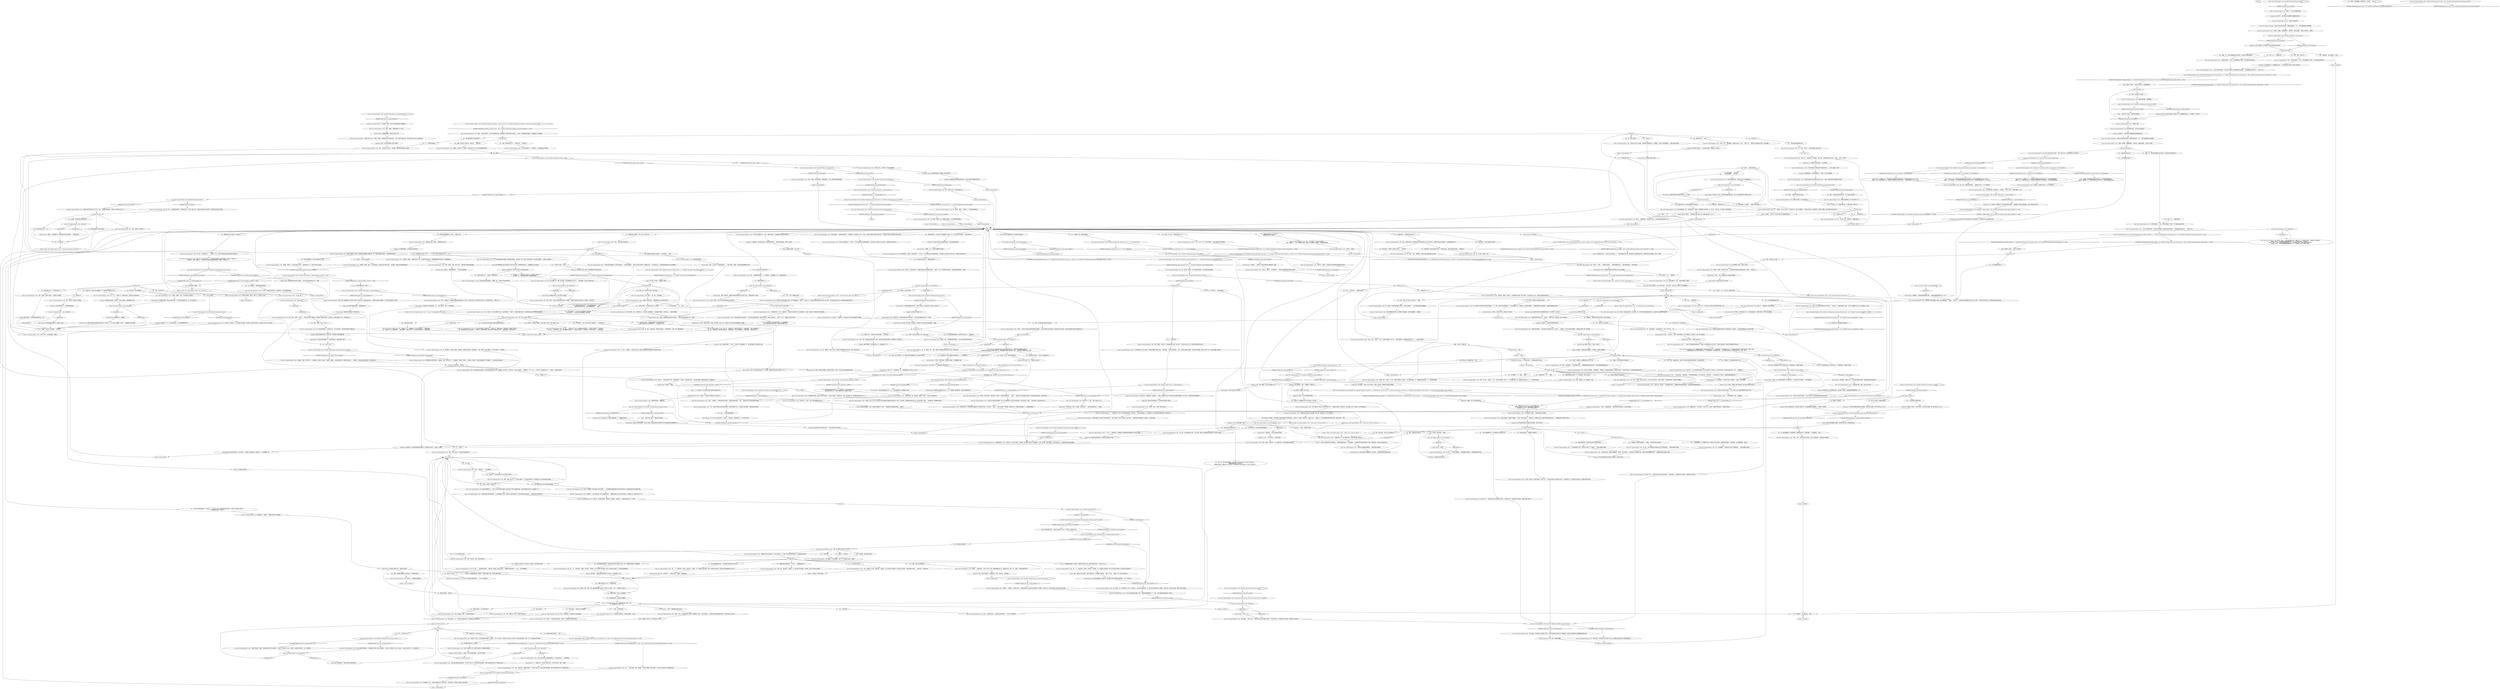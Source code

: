 # WHIRLING / LENA MAIN
# 1. Learn Morell is missing.
#2. Report on looking for Morell.
#3. Cryptids white check.
#4. Ask about Gary.
#5. Finish Cryptozoologists case.
# ==================================================
digraph G {
	  0 [label="START"];
	  1 [label="input"];
	  2 [label="Jump to: [endhub]"];
	  3 [label="You: “我们在褴褛飞旋的餐厅。”"];
	  4 [label="Conceptualization: 你捡到的那盘磁带上写着43年。你好像是个喜欢听新潮唱片的新潮男人，所以一定是43年。"];
	  5 [label="Lena, the Cryptozoologist's wife: “我能看出这对你来说很费力，所以我只再问你*一个*问题。我们生活在怎样的政体下？政治模式是怎样的？”"];
	  6 [label="You: “在……瑞瓦肖？”"];
	  7 [label="Composure: 她明显松了一口气。她对你很是担心，不过现在肩膀有些放松了……"];
	  8 [label="Lena, the Cryptozoologist's wife: “没错，亲爱的！真是太棒了！来，拿着这支笔。知识永远都应该得到奖励。”"];
	  9 [label="Lena, the Cryptozoologist's wife: “如果是那样的话，甜心，我想送你个小礼物以示感激。”她递给你一条用银色鸟骨系在一起的细缎带。“这是一条领带，起源于梅斯克。这个别针很古老……在神秘动物学社区里非常特别。”"];
	  10 [label="Untitled hub"];
	  11 [label="Kim Kitsuragi: “我觉得这是个很棒的故事，夫人。”他合上笔记本，露出一个简单的微笑。"];
	  12 [label="Lena, the Cryptozoologist's wife: “所以我怎么知道该如何想象呢？我十几岁开始跟男孩子们讲这个故事的时候，他们只是会说：莉娜……”她压低声音，模仿男孩子的口气。"];
	  13 [label="Suggestion: 原来他们是这样遇见的。这对他们来说真的意义*重大*。"];
	  14 [label="Lena, the Cryptozoologist's wife: “我是某种神秘动物学女王……就这样……很多年之后，他的信念让*我*也开始相信了。”"];
	  15 [label="You: “不会，我想听听这个昆虫的事。”"];
	  16 [label="Lena, the Cryptozoologist's wife: “当然可以，亲爱的。”"];
	  17 [label="Lena, the Cryptozoologist's wife: Variable[\"whirling.lena_phasmid_seen_hub_reached\"]"];
	  18 [label="Variable[\"whirling.lena_phasmid_seen_hub_reached\"]", shape=diamond];
	  19 [label="!(Variable[\"whirling.lena_phasmid_seen_hub_reached\"])", shape=diamond];
	  20 [label="Drama: 她的声音在颤抖。出什么事了？"];
	  21 [label="Volition: 很奇怪……她为什么不让你这么做？她不像是放弃的样子。"];
	  22 [label="You: “你没有把完整的故事告诉我。”"];
	  23 [label="Lena, the Cryptozoologist's wife: Variable[\"TASK.report_to_cryptozoologists_1\"]"];
	  24 [label="Variable[\"TASK.report_to_cryptozoologists_1\"]", shape=diamond];
	  25 [label="!(Variable[\"TASK.report_to_cryptozoologists_1\"])", shape=diamond];
	  26 [label="Jump to: [Lena, the Cryptozoologist's wife: \"\"And if you see him, let him know L...\"]"];
	  27 [label="Lena, the Cryptozoologist's wife: Variable[\"whirling.lena_intro_done\"]"];
	  28 [label="Variable[\"whirling.lena_intro_done\"]", shape=diamond];
	  29 [label="!(Variable[\"whirling.lena_intro_done\"])", shape=diamond];
	  30 [label="You: “不过，你为什么需要用电话呢？”"];
	  31 [label="Lena, the Cryptozoologist's wife: “其实它只是动物学的一个*子学科*，专门从事极其罕见的动物物种研究，罕见到很多人会假设它们已经*灭绝*，或者甚至只是*虚构*的……”"];
	  32 [label="Encyclopedia: 瑞瓦肖大学的科研质量*一直*在走下坡路，但是你很怀疑*神秘动物学*会不会有被这些学术精英接受的一天。"];
	  33 [label="Lena, the Cryptozoologist's wife: IsKimHere()"];
	  34 [label="IsKimHere()", shape=diamond];
	  35 [label="!(IsKimHere())", shape=diamond];
	  36 [label="Lena, the Cryptozoologist's wife: 她低下头。“希望她收到了莫雷尔的消息……”"];
	  37 [label="Kim Kitsuragi: “呃，那个男人已经死亡超过一个星期……”他总结道。“我猜*稍微*分一下心也没多大伤害。”"];
	  38 [label="Lena, the Cryptozoologist's wife: “最后还是得莫雷尔去。或者也许我们可以说服盖理回去……”"];
	  39 [label="Lena, the Cryptozoologist's wife: “你*真*为我们做得太多了，甜心。感谢你的奉献，不过我能看出你自己都有点咳嗽了。”"];
	  40 [label="You: “关于你的别针……”"];
	  41 [label="Lena, the Cryptozoologist's wife: “来，我想送你个小礼物以示感激。”她递给你一条用银色鸟骨系在一起的细缎带。“这是一条领带，起源于梅斯克。这个别针很古老……非常特别。”"];
	  42 [label="You: “我在海岸见到你丈夫了。”"];
	  43 [label="You: “你好像很忙，我之后再回来。”[离开。]"];
	  44 [label="endhub"];
	  45 [label="Lena, the Cryptozoologist's wife: Variable[\"whirling.lena_main_introgreet_left\"]  or  Variable[\"whirling.lena_main_midgreet_left\"]"];
	  46 [label="Variable[\"whirling.lena_main_introgreet_left\"]  or  Variable[\"whirling.lena_main_midgreet_left\"]", shape=diamond];
	  47 [label="!(Variable[\"whirling.lena_main_introgreet_left\"]  or  Variable[\"whirling.lena_main_midgreet_left\"])", shape=diamond];
	  48 [label="You: “很抱歉，我不想介入你的事情。”（拒绝任务）"];
	  49 [label="Shivers: 屋外，春雨渗入墙上的裂缝，街道上的鹅卵石中，还有格栅下的雨水道，一路流入下水道……地面上，第一朵铃兰正绽放开来。"];
	  50 [label="Rhetoric: 她想要回避外国人的那部分。这是因为她是个女性。她也许在跟你*撒谎*……"];
	  51 [label="You: “我希望你是对的。希望并没有很糟糕……”"];
	  52 [label="Lena, the Cryptozoologist's wife: Variable[\"whirling.lena_quiz_wrong_counter\"] < 4"];
	  53 [label="Variable[\"whirling.lena_quiz_wrong_counter\"] < 4", shape=diamond];
	  54 [label="!(Variable[\"whirling.lena_quiz_wrong_counter\"] < 4)", shape=diamond];
	  55 [label="noyearhub"];
	  56 [label="You: “不——我真的很想知道。”"];
	  57 [label="Lena, the Cryptozoologist's wife: IsKimHere()"];
	  58 [label="IsKimHere()", shape=diamond];
	  59 [label="!(IsKimHere())", shape=diamond];
	  60 [label="Lena, the Cryptozoologist's wife: “真的不容易……”她叹了口气。“我的这出戏已经让你浪费太多时间了。我真应该停下来，免得我会忍不住哭出来，浪费你*更多*的时间。”"];
	  61 [label="Lena, the Cryptozoologist's wife: “听着，甜心。我实在不想开口，不过如果你正好要去海边对面调查的话，请留心一下我的丈夫……\n她转向你。“我实在不想开口，不过*如果*你正好要去海边对面调查的话，请留心一下我的丈夫……"];
	  62 [label="Lena, the Cryptozoologist's wife: IsKimHere()"];
	  63 [label="IsKimHere()", shape=diamond];
	  64 [label="!(IsKimHere())", shape=diamond];
	  65 [label="Lena, the Cryptozoologist's wife: “哦，我不这么认为。没人会因为*钱*而踏入神秘动物学的领域，甜心。”"];
	  66 [label="Lena, the Cryptozoologist's wife: 她笑了起来。“完全不危险。不然它为什么会这么小心地隐藏起来？”"];
	  67 [label="Lena, the Cryptozoologist's wife: “还有，如果你见到他，请转告他莉娜在飞旋旅社等他。他工作太忙的话，可能都不知道水闸已经修好了。而且那里真的很*冷*……”"];
	  68 [label="Jump to: [IsKimHere()]"];
	  69 [label="Composure: 热情消除了她脸上的忧虑。她的眼睛在镜片后面闪闪发光。"];
	  70 [label="Lena, the Cryptozoologist's wife: “是的。”她的笑容十分拘谨。“他们都说，野外考察作业是年轻人的游戏……”"];
	  71 [label="Lena, the Cryptozoologist's wife: IsKimHere()"];
	  72 [label="IsKimHere()", shape=diamond];
	  73 [label="!(IsKimHere())", shape=diamond];
	  74 [label="Kim Kitsuragi: 警督反射性地准备好了熟悉的笔记本。"];
	  75 [label="Lena, the Cryptozoologist's wife: “是真的，没错。我几乎可以肯定自己的母亲或者是外婆都不知道这件事。直到十几岁的时候，我把故事讲给男孩子们听，他们会告诉我：莉娜……”她压低声音，模仿着男孩的语气。"];
	  76 [label="Lena, the Cryptozoologist's wife: “这个故事我在派对上讲了很多年，那时的我想要打动那些*男孩*，诸如此类的。”她把头发梳向脑后。“当然，大多数人都把它当成是一个奇怪又好玩的轶事。老实说，我也一样。不过之后我遇到了莫雷尔……”"];
	  77 [label="Jump to: [IsKimHere() && coast.morell_before_l ...]"];
	  78 [label="Kim Kitsuragi: “是的，不过交给一个初级警官就够了……”他取下眼镜，沉思着。然后没有擦拭就重新戴了回去。"];
	  79 [label="Jump to: [lenamainhub]"];
	  80 [label="You: “你去吧。我再去检查一下陷阱。”"];
	  81 [label="Jump to: [Untitled hub]"];
	  82 [label="Lena, the Cryptozoologist's wife: 就这样，她走了。气动引擎安静地工作着，她驶向大门——然后把它们推开。外面刮起了冰冷的海风。\n就这样，她走了。气动引擎安静地推动着她驶向大门——然后把它们推开。外面漆黑一片。\n就这样，她走了。气动引擎安静地推动着她驶向大门——然后把它们推开。外面正淅淅沥沥地下着雨。\n就这样，她走了。气动引擎安静地推动着她驶向大门——然后把它们推开。外面正下着雪。"];
	  83 [label="Kim Kitsuragi: “我们也该走了。”"];
	  84 [label="You: “暂时就这些了，夫人。”[离开。]"];
	  85 [label="You: “他们现在是不是身处一个*粗暴恶劣的街区*？”"];
	  86 [label="Lena, the Cryptozoologist's wife: “研究这类物种——也就是*神秘动物*——困难重重，而且经常吃力不讨好，老实说，很多科学家因为太懒而不愿意干这个。现在的大学极少有兴趣支持*真正的*研究。”"];
	  87 [label="You: “运河的水闸坏了，所以你的丈夫可能被困在了海岸对面。”\n“运河的水闸坏了，所以你的丈夫可能被困在了海岸对面。”"];
	  88 [label="You: “不过你需要电话做什么？”"];
	  89 [label="Lena, the Cryptozoologist's wife: 老妇人的双手在毛毯上扣紧。“天啦！他怎么样了？他有没有说为什么还不回来？”"];
	  90 [label="You: “日安，夫人。一切都还好吧？”"];
	  91 [label="Jump to: [TASK.inspect_traps_2_done]"];
	  92 [label="Lena, the Cryptozoologist's wife: Variable[\"TASK.get_morell_back_to_lena\"]"];
	  93 [label="Variable[\"TASK.get_morell_back_to_lena\"]", shape=diamond];
	  94 [label="!(Variable[\"TASK.get_morell_back_to_lena\"])", shape=diamond];
	  95 [label="Half Light: 现在她害怕了。她意识到你的大脑真的受损了。"];
	  96 [label="Kim Kitsuragi: 一声叹气。警督把鼻子埋进了笔记本。"];
	  97 [label="You: “我们在马丁内斯。”"];
	  98 [label="Lena, the Cryptozoologist's wife: “瑞瓦肖是一个控制区，由一支外国势力联合管辖。我们基本上没有自己的政府。而且*肯定*也不是工人阶级专政。”"];
	  99 [label="Lena, the Cryptozoologist's wife: “没错，亲爱的！真是太棒了！”"];
	  100 [label="You: “现在我基本算是个神秘动物学家了。”"];
	  101 [label="You: “也许是你想象出来的，莉娜？”"];
	  102 [label="Lena, the Cryptozoologist's wife: Variable[\"TASK.report_to_cryptozoologists_1\"]"];
	  103 [label="Variable[\"TASK.report_to_cryptozoologists_1\"]", shape=diamond];
	  104 [label="!(Variable[\"TASK.report_to_cryptozoologists_1\"])", shape=diamond];
	  105 [label="Authority: 当然。你是个警察，你*生来*就是做这个的。"];
	  106 [label="Empathy: 一声叹息。她觉得你用不着。"];
	  107 [label="You: “这个故事对于你和他来说是真实的。这才是最重要的。”\n“你似乎真的希望发生过这件事。难道这不意味着什么吗？”"];
	  108 [label="Lena, the Cryptozoologist's wife: Variable[\"canal.lever_greeting_done\"]  or  Variable[\"canal.water_lock_greeting_done\"]"];
	  109 [label="Variable[\"canal.lever_greeting_done\"]  or  Variable[\"canal.water_lock_greeting_done\"]", shape=diamond];
	  110 [label="!(Variable[\"canal.lever_greeting_done\"]  or  Variable[\"canal.water_lock_greeting_done\"])", shape=diamond];
	  111 [label="Lena, the Cryptozoologist's wife: Variable[\"whirling.lena_percept_excited_phasmid\"]  and  Variable[\"tc.lena_saw_phasmid\"] == false"];
	  112 [label="Variable[\"whirling.lena_percept_excited_phasmid\"]  and  Variable[\"tc.lena_saw_phasmid\"] == false", shape=diamond];
	  113 [label="!(Variable[\"whirling.lena_percept_excited_phasmid\"]  and  Variable[\"tc.lena_saw_phasmid\"] == false)", shape=diamond];
	  114 [label="Lena, the Cryptozoologist's wife: “我猜自己应该跟伊苏林迪竹节虫有着某种*私人*的联系……所有科学家都有他们自己热衷的话题。”"];
	  115 [label="Lena, the Cryptozoologist's wife: 她笑了。“我很怀疑。并不是说青少年在*那方面*需要太多的鼓励。”"];
	  116 [label="Lena, the Cryptozoologist's wife: Variable[\"whirling.lena_refused_to_restock_trap\"]  and  Variable[\"whirling.lena_refused_to_restock_trap_leave\"] == false"];
	  117 [label="Variable[\"whirling.lena_refused_to_restock_trap\"]  and  Variable[\"whirling.lena_refused_to_restock_trap_leave\"] == false", shape=diamond];
	  118 [label="!(Variable[\"whirling.lena_refused_to_restock_trap\"]  and  Variable[\"whirling.lena_refused_to_restock_trap_leave\"] == false)", shape=diamond];
	  119 [label="Rhetoric: 比如说，用一个问题来回答问题——防御不是她一贯的作风。"];
	  120 [label="Empathy: 心里一阵可怕的剧痛。后悔。"];
	  121 [label="Untitled hub (02)"];
	  122 [label="Lena, the Cryptozoologist's wife: 她叹了口气。“我的这出戏已经让你浪费太多时间了。我真的得走了，免得我会忍不住哭出来，浪费你*更多*的时间。”"];
	  123 [label="Lena, the Cryptozoologist's wife: “一个真正的信徒，”她看向窗外。“有时候我依然能看见。那个真实的记忆。它是怎样的……而不是我记忆*中*的记忆。但是真的很难把两者分清……”"];
	  124 [label="You: “其余的一切都很残酷。感谢你带来了一些光明。”（总结。）"];
	  125 [label="Lena, the Cryptozoologist's wife: “不客气，甜心。”她按下一个开关，轮椅的引擎嗖地一声打开了。“很高兴能帮到你，即便最后这可能只是一个……”她的话没有说完。"];
	  126 [label="You: “你的丈夫在进行什么样的*探险*？”"];
	  127 [label="Composure: 她习惯了漫不经心地处理这种侮辱，不过对她还是有影响的。"];
	  128 [label="Lena, the Cryptozoologist's wife: 她的眼睛亮了起来。“真是个好消息！”"];
	  129 [label="Lena, the Cryptozoologist's wife: “经理说的很含糊。”她皱起眉头。"];
	  130 [label="Lena, the Cryptozoologist's wife: Variable[\"whirling.lena_authority_missing\"]"];
	  131 [label="Variable[\"whirling.lena_authority_missing\"]", shape=diamond];
	  132 [label="!(Variable[\"whirling.lena_authority_missing\"])", shape=diamond];
	  133 [label="Lena, the Cryptozoologist's wife: “哦，谢谢你们，警官，真心的。如果你们发现莫雷尔的任何行踪，我会一直待在这里。”"];
	  134 [label="You: “所以……谁去检查那些陷阱呢？”"];
	  135 [label="Jump to: [lenamainhub]"];
	  136 [label="Jump to: [lenamainhub]"];
	  137 [label="Jump to: [whirling.lena_white_check_cryptids]"];
	  138 [label="Interfacing: 为什么这么含糊？这个问题之后需要调查一下。可能要问问加尔特。"];
	  139 [label="Lena, the Cryptozoologist's wife: “可能吧，亲爱的，可能。不过现在是51年的春天。”"];
	  140 [label="You: “警察。我们生活在警察政权下。”"];
	  141 [label="Lena, the Cryptozoologist's wife: “是的，的确。我们在一个叫瑞瓦肖的美丽城市里。”"];
	  142 [label="Lena, the Cryptozoologist's wife: “某个在*全局*事件上受过更多教育的人？也许你应该问问……”她转向警督。"];
	  143 [label="Inland Empire: 不知道现在是哪一年的你让她有些不安——而不是你所提到的天启。这*一定*是世界末日。"];
	  144 [label="Lena, the Cryptozoologist's wife: “是的，不过更具体地说——是在瑞瓦肖城的海岸边，一个叫马丁内斯的区域。”"];
	  145 [label="Lena, the Cryptozoologist's wife: “哦……不，不是这样的，亲爱的。瑞瓦肖是一个控制区，由一支外国势力联合管辖。我们几乎没有自己的政府——当然也没有国家机器。”"];
	  146 [label="Lena, the Cryptozoologist's wife: “哦……不，不是这样的，亲爱的。瑞瓦肖是一个控制区，由一支外国势力联合管辖。我们几乎没有自己的政府。而且肯定也没有那些骑在马背上的人。”"];
	  147 [label="Lena, the Cryptozoologist's wife: 她点点头，不过看起来还是很担心。"];
	  148 [label="Lena, the Cryptozoologist's wife: “哦……不，不是这样的，亲爱的。瑞瓦肖是一个控制区，由一支外国势力联合管辖。我们几乎没有自己的政府。而且肯定也不是母权制……”"];
	  149 [label="Jump to: [cryptidintrohub]"];
	  150 [label="Interfacing: 将领带扣在一起的银色按钮摸起来很温暖。它是鸟类骨头的形状，上面有*八只*眼睛。"];
	  151 [label="You: “你跟着它了吗？”"];
	  152 [label="You: “然后呢？”"];
	  153 [label="Visual Calculus: 如果事实*确实*如此呢？"];
	  154 [label="Lena, the Cryptozoologist's wife: Variable[\"TASK.report_to_cryptozoologists_1\"]"];
	  155 [label="Variable[\"TASK.report_to_cryptozoologists_1\"]", shape=diamond];
	  156 [label="!(Variable[\"TASK.report_to_cryptozoologists_1\"])", shape=diamond];
	  157 [label="Esprit de Corps: 他在想，我嗅到了伪科学的味道。我可不是这方面的忠实粉丝。"];
	  158 [label="Lena, the Cryptozoologist's wife: “好吧，圣堂路1113号。加姆洛克，但是……”"];
	  159 [label="Logic: 那个水闸！它坏掉了。难道是这个原因？"];
	  160 [label="Lena, the Cryptozoologist's wife: “……其他竹节虫很像树枝或者是树叶，但是这一种简直就是活生生的*芦苇*。它把自己伪装起来，藏在伊苏林迪海岸的芦苇丛中。”"];
	  161 [label="Jump to: [phasmohub]"];
	  162 [label="Jump to: [phasmohub]"];
	  163 [label="Lena, the Cryptozoologist's wife: IsKimHere()"];
	  164 [label="IsKimHere()", shape=diamond];
	  165 [label="!(IsKimHere())", shape=diamond];
	  166 [label="Jump to: [Untitled hub]"];
	  167 [label="You: “莉娜，出什么事了？你看起来有些不一样。”"];
	  168 [label="Lena, the Cryptozoologist's wife: “他是那么的骄傲。他一直告诉所有人……”"];
	  169 [label="Encyclopedia: 你知道吗，这让你想到了佩里卡纳西斯关于爱情的理论。从本质上讲，爱情是一场接力赛——超越了生死。一代接着一代，我们的爱情还保留在后裔子孙里。让她也*感受*一下吧。"];
	  170 [label="Lena, the Cryptozoologist's wife: “我的观点是，伊苏林迪竹节虫*可能*并不存在。你那那些追逐昆虫的日子抛在脑后是对的。”"];
	  171 [label="Lena, the Cryptozoologist's wife: “我什么也不能确定。”她看向窗外。“你知道吗，有时候我还是能看见。那段真实的记忆。不是记忆中的记忆，但是真的很难把两者分清……”"];
	  172 [label="You: “你们俩是怎么认识的？”"];
	  173 [label="Lena, the Cryptozoologist's wife: “这就是问题！这一点也不像他的作风。他每次探险都计划得很小心……”"];
	  174 [label="Authority: 你没有什么*风格*，你只有*职责*。现在开始问问题吧，像个真正的执法人员一样。"];
	  175 [label="Kim Kitsuragi: 他叹了口气。“如果你这么说的话。”"];
	  176 [label="Lena, the Cryptozoologist's wife: “哦，甜心，”她满脸笑容地说到。“你帮我找到丈夫，还帮了他这么多忙，我真的不知道该怎么谢你的好。希望我们没给你添太多麻烦……”"];
	  177 [label="You: “这样可能是最好的。那片芦苇丛真是冷的不得了。”"];
	  178 [label="Lena, the Cryptozoologist's wife: “当然了，甜心。我可能只是在无中生有。我会一直待在这里。”她透过窗户望向海湾。"];
	  179 [label="You: “这真是一场史诗般地长途艰苦跋涉啊。”"];
	  180 [label="You: “所以，关于你的丈夫……他经常失踪吗？”"];
	  181 [label="Untitled hub (03)"];
	  182 [label="Kim Kitsuragi: “真的是——很多跑腿工作。我的搭档很*喜欢*这类事情……”警督还在喘气。"];
	  183 [label="Jump to: [Lena, the Cryptozoologist's wife: \"\"To let the young woman who's house...\"]"];
	  184 [label="Lena, the Cryptozoologist's wife: “哦！他比你稍矮一些，带着一副大眼镜。而且他留着略长的白头发——一般有些蓬乱，甚至可以说有些*狂乱*……”"];
	  185 [label="Lena, the Cryptozoologist's wife: “但是——也许*一双新鲜的眼睛*才是这个世界需要的？而且——我也不是医生——这种失忆症发作经常是临时性的。所以我并没有*过于*担心。”"];
	  186 [label="You: “在我40多岁，或者50多岁里糟糕的一年？我甚至都不知道自己*多大*。”"];
	  187 [label="Lena, the Cryptozoologist's wife: “我们还活着——在一个叫褴褛飞旋的旅社里。而飞旋旅社本身在瑞瓦肖城。”"];
	  188 [label="Lena, the Cryptozoologist's wife: IsKimHere()"];
	  189 [label="IsKimHere()", shape=diamond];
	  190 [label="!(IsKimHere())", shape=diamond];
	  191 [label="Lena, the Cryptozoologist's wife: “当然。”她转向你。“那我就不知道了。也许找个有钱人问？有钱人都受过良好教育。虽然不知道你能不能在马丁内斯找到有钱人……”"];
	  192 [label="revacholhub"];
	  193 [label="Lena, the Cryptozoologist's wife: “不是。可悲的是，并不是。瑞瓦肖是一个控制区，由一支外国势力联合管辖。我们没有自己的政府，而我们拥有的民主是……”她想了想。“市场导向的。”"];
	  194 [label="Kim Kitsuragi: 警督试着假装没有听到，然后退出了谈话。"];
	  195 [label="Lena, the Cryptozoologist's wife: “啊，我可能有些超前了。那时我五岁半。在贝当古的郊外。我的外婆在那里有个避暑小屋。”"];
	  196 [label="Morell, the Cryptozoologist: “不全是。”他替她回答到。“报告说在保护色的边缘有一点白色和米黄色。”"];
	  197 [label="You: “你们在约会？”"];
	  198 [label="Lena, the Cryptozoologist's wife: “很抱歉，亲爱的——你已经辛苦这么多趟了。这就是野外作业——大家口中年轻人的游戏。”"];
	  199 [label="Kim Kitsuragi: “我就知道……”你听见金低声自言自语。"];
	  200 [label="Inland Empire: 在一个炎热的夏日，从芦苇丛中升起，伸展开来……就像一个仁慈的神明。"];
	  201 [label="You: “能把你的地址告诉我吗？万一有消息的话，我可以告诉你。”"];
	  202 [label="You: “你是说这是你*编出来*的吗？”"];
	  203 [label="Lena, the Cryptozoologist's wife: “不，甜心。”她摇摇头，“远没有这么简单。莫雷尔太渴望相信我的故事是竹节虫存在的*证据*……”"];
	  204 [label="Lena, the Cryptozoologist's wife: “哦，甜心，我也希望能这么简单，不过并不是。莫雷尔太渴望相信我的故事是竹节虫存在的*证据*……”"];
	  205 [label="Lena, the Cryptozoologist's wife: IsKimHere()"];
	  206 [label="IsKimHere()", shape=diamond];
	  207 [label="!(IsKimHere())", shape=diamond];
	  208 [label="Lena, the Cryptozoologist's wife: “哦，谢谢你，甜心，真的。如果你们发现莫雷尔的任何行踪，我会一直待在这里。”"];
	  209 [label="phasmohub"];
	  210 [label="You: “它很珍贵吗？”"];
	  211 [label="You: “我们再试一次。如果我在街上遇到他，应该寻找些什么特征？”\n“我们再试一次。不如试试把他当做一种神秘动物来描述？”"];
	  212 [label="Kim Kitsuragi: 警督盯着自己脚上满是泥泞的鞋，什么也没说。"];
	  213 [label="Morell, the Cryptozoologist: “你那时只是个*孩子*，亲爱的。说真的，你能描述出来已经非常厉害了。来吧，跟我们的朋友说说。他已经证明了自己对这个领域的兴趣。”"];
	  214 [label="Lena, the Cryptozoologist's wife: “你人真好，但是我必须提出异议。我很难讲述一个你不再相信的故事……”"];
	  215 [label="You: “你知道的，佩里卡纳西斯建立了一种理论：*爱情*是通往永恒的钥匙……”"];
	  216 [label="You: “只是警察事务而已。”"];
	  217 [label="Untitled hub"];
	  218 [label="Suggestion: 这两个人似乎有很多相同的特质。"];
	  219 [label="Lena, the Cryptozoologist's wife: Variable[\"village.lena_offered_to_recheck_traps\"]"];
	  220 [label="Variable[\"village.lena_offered_to_recheck_traps\"]", shape=diamond];
	  221 [label="!(Variable[\"village.lena_offered_to_recheck_traps\"])", shape=diamond];
	  222 [label="Kim Kitsuragi: “真的吗？”"];
	  223 [label="You: “这是我的荣幸，夫人。”（结束）"];
	  224 [label="Lena, the Cryptozoologist's wife: “请稍等，警官。”"];
	  225 [label="Lena, the Cryptozoologist's wife: “请不要为我操心了，甜心。我只是希望能打个电话，不过飞旋旅社电话线不通。”"];
	  226 [label="Composure: 她很不安，从她不断拉扯毛毯磨损的边缘就能判断出来。"];
	  227 [label="Kim Kitsuragi: “曷城警督。”他有些唐突地跟她握了握手。“我能问你需要电话做什么吗，夫人？”"];
	  228 [label="You: “真是太可怕了。希望你的丈夫能尽快回来。”（放弃任务）"];
	  229 [label="Lena, the Cryptozoologist's wife: Variable[\"coast.morell_greeting_done\"]"];
	  230 [label="Variable[\"coast.morell_greeting_done\"]", shape=diamond];
	  231 [label="!(Variable[\"coast.morell_greeting_done\"])", shape=diamond];
	  232 [label="You: “你的丈夫看起来什么样？”"];
	  233 [label="Lena, the Cryptozoologist's wife: “当然了，甜心。祝你的调查能一切顺利。”"];
	  234 [label="You: “绝对是43年。”"];
	  235 [label="Lena, the Cryptozoologist's wife: “好了，好了。今年是51年，春天刚刚开始。我肯定好日子就在前面。”"];
	  236 [label="Lena, the Cryptozoologist's wife: “喂，哎呀。”她歪着脑袋，以慈母般的关怀抬头看着你。"];
	  237 [label="Lena, the Cryptozoologist's wife: “我没有亲眼见过很多其他城市，不过大家都是这么说的。瑞瓦肖是一颗珍贵的宝石。这个城市曾经统治着全世界……尽管它曾经有过更好的岁月。”"];
	  238 [label="Rhetoric: 但是他们还有警察……"];
	  239 [label="You: “你提到的这个*大革命*是什么？”"];
	  240 [label="Lena, the Cryptozoologist's wife: “哦，亲爱的，这一点*的确*很令人不安。你肯定明白——因为你自己就是其中一员。瑞瓦肖并没有传统意义上的警察。大革命之后，执法机关的地位一直是个很复杂的问题……”"];
	  241 [label="Suggestion: 这是一句比它听起来要*大得多*的赞美。"];
	  242 [label="Lena, the Cryptozoologist's wife: “我们的第一次，没错。”老妇人温柔地看着自己的丈夫。"];
	  243 [label="Esprit de Corps: 但是我不相信。一个孩子，无人看管，还是在温暖的一天。孩子喜欢编故事，最后还信以为真。"];
	  244 [label="Empathy: 而且她可以站起来——自己走进芦苇丛里。走进泥地。任何地方。"];
	  245 [label="Lena, the Cryptozoologist's wife: Variable[\"whirling.lena_intro_done\"]  and  Variable[\"whirling.lena_main_main_hub_reached\"]"];
	  246 [label="Variable[\"whirling.lena_intro_done\"]  and  Variable[\"whirling.lena_main_main_hub_reached\"]", shape=diamond];
	  247 [label="!(Variable[\"whirling.lena_intro_done\"]  and  Variable[\"whirling.lena_main_main_hub_reached\"])", shape=diamond];
	  248 [label="Lena, the Cryptozoologist's wife: “我们第一次约会的时候，我给他讲了这个故事。你真应该看看他的脸……”她笑了。“他说我对竹节虫的描述完全正确：如大理石般白色的肢体，它移动的方式……”"];
	  249 [label="Lena, the Cryptozoologist's wife: “当然——我想过的。但是莫雷尔说我的报告跟其他的十分吻合。而且我肯定自己小时候没听说过竹节虫。我的母亲也没有——外婆也一样。”"];
	  250 [label="Inland Empire: 去吧。谁知道神秘动物学之谜会揭示出什么样的真相呢？"];
	  251 [label="Lena, the Cryptozoologist's wife: “但是现在我们都老了，他还在那片芦苇丛里拼命工作，寻找它……”她摇摇头，仍然无法直视你的眼睛。“如果是我*搞错*了呢？我觉得我……”"];
	  252 [label="Lena, the Cryptozoologist's wife: “莫雷尔能解释地更清楚。希望你能听听他的描述。然后你就能理解了，我很肯定。”"];
	  253 [label="Reaction Speed: 她跳过了一些很重要的部分……也许你之后能搞明白。"];
	  254 [label="You: “我们还是换个话题吧。”"];
	  255 [label="Jump to: [lenamainhub]"];
	  256 [label="Suggestion: 里面有一种*你*非常熟悉的味道。"];
	  257 [label="You: “没事了。”"];
	  258 [label="Lena, the Cryptozoologist's wife: “我……在怀疑，甜心。就是这样。大家偶尔都会的。”"];
	  259 [label="Authority: 当一个警察开口询问的时候——你必须回答。"];
	  260 [label="Composure: 她必须依靠吞咽的动作来放松自己的喉咙。她说不出话来了。"];
	  261 [label="You: “在外面要小心一点，莉娜。”（结束）"];
	  262 [label="Volition: 没人能阻止你找到竹节虫。"];
	  263 [label="Lena, the Cryptozoologist's wife: IsKimHere()"];
	  264 [label="IsKimHere()", shape=diamond];
	  265 [label="!(IsKimHere())", shape=diamond];
	  266 [label="Shivers: 外面的某个地方——东南方向1公里的地方——一阵风摇动着菲尔德大厦，锈蚀的窗户发出嘎吱嘎吱的声响，带着奇怪的冰冷召唤着你。再问一次风吧。"];
	  267 [label="Lena, the Cryptozoologist's wife: “但是现在他们应该已经回来了。他们只是去海岸放些陷阱，就在水闸边附近。他说周一就能回来……”她叹了一口气。“到底是什么留住了他们？”"];
	  268 [label="Lena, the Cryptozoologist's wife: “什么事，甜心？”"];
	  269 [label="You: “我改变主意了。我打算帮你去找你丈夫。”"];
	  270 [label="Garte, the Cafeteria Manager: “最近的公用电话亭在海岸边。抱歉给你添麻烦了，夫人。”餐厅经理好像真心感到抱歉。"];
	  271 [label="Lena, the Cryptozoologist's wife: “当然可以，警官们。”她礼貌地笑了。“你有没有对哪种神秘动物特别好奇的呢？”"];
	  272 [label="You: “我已经在这个二级案件上花费太多时间了。”（拒绝任务。）"];
	  273 [label="Lena, the Cryptozoologist's wife: Variable[\"whirling.lena_husband_back\"]"];
	  274 [label="Variable[\"whirling.lena_husband_back\"]", shape=diamond];
	  275 [label="!(Variable[\"whirling.lena_husband_back\"])", shape=diamond];
	  276 [label="Untitled hub"];
	  277 [label="Lena, the Cryptozoologist's wife: “希望如此！在那里待了那么久，他一定是感冒了……”"];
	  278 [label="Lena, the Cryptozoologist's wife: 她低下头。“希望她收到了莫雷尔的消息……”"];
	  279 [label="Jump to: [Lena, the Cryptozoologist's wife: \"\"Oh, forgive me for not introducing...\"]"];
	  280 [label="Lena, the Cryptozoologist's wife: Variable[\"whirling.klaasje_call_open_trouble\"]"];
	  281 [label="Variable[\"whirling.klaasje_call_open_trouble\"]", shape=diamond];
	  282 [label="!(Variable[\"whirling.klaasje_call_open_trouble\"])", shape=diamond];
	  283 [label="Empathy: 描述你在这个世界上最了解的人总是很有挑战性的。"];
	  284 [label="Logic: 一定是卡拉洁“切断”了飞旋旅社的电话陆线。"];
	  285 [label="Lena, the Cryptozoologist's wife: “是的——那瑞瓦肖……？”她打量着你。"];
	  286 [label="Kim Kitsuragi: “不。”他移开目光。“我不是一部百科全书，也不会去当向导，我是一个警探。”"];
	  287 [label="Lena, the Cryptozoologist's wife: “是很让人失望，没错。很多人都会想要某种形式的代表。虽然有一些*传闻*，不过……目前我们只有RCM。”"];
	  288 [label="You: “谁能告诉我更多信息呢？”（总结。）"];
	  289 [label="Logic: 现实点——盖理不会帮忙的。"];
	  290 [label="Lena, the Cryptozoologist's wife: “根据我的记忆，并不全是的。不过有一些——在内侧。就像大理石的茎秆，不知道有没有意义……”"];
	  291 [label="You: “这只是一件小事，我们完全能做到的。”"];
	  292 [label="Suggestion: 原来他们是这样遇见的。这对他们来说真的意义*重大*。"];
	  293 [label="You: “哇哦，爱情还真是*艰难*呢。”"];
	  294 [label="Rhetoric: 浪费时间？"];
	  295 [label="Perception (Hearing): 一个*傻瓜的希望*——她的嘴唇沉默地开合着。"];
	  296 [label="Conceptualization: 比失踪*探险队*更重要的事？我不知道……探险经常能发现有意思的东西。"];
	  297 [label="Kim Kitsuragi: “*主流*……”他的怀疑得到了证实。“我想也是。”"];
	  298 [label="You: “所以……它很危险吗？”"];
	  299 [label="Lena, the Cryptozoologist's wife: Variable[\"coast.payphone_dolores_call_done\"]  or  IsTHCPresent(\"caustic_echo\")  or  IsTHCPresent(\"white_mourning\")  or  Variable[\"inventory.ledger_caustic_echo\"]  or  Variable[\"inventory.ledger_white_mourning\"]"];
	  300 [label="Variable[\"coast.payphone_dolores_call_done\"]  or  IsTHCPresent(\"caustic_echo\")  or  IsTHCPresent(\"white_mourning\")  or  Variable[\"inventory.ledger_caustic_echo\"]  or  Variable[\"inventory.ledger_white_mourning\"]", shape=diamond];
	  301 [label="!(Variable[\"coast.payphone_dolores_call_done\"]  or  IsTHCPresent(\"caustic_echo\")  or  IsTHCPresent(\"white_mourning\")  or  Variable[\"inventory.ledger_caustic_echo\"]  or  Variable[\"inventory.ledger_white_mourning\"])", shape=diamond];
	  302 [label="Lena, the Cryptozoologist's wife: “在我们见面之前，我就是个截瘫病人。我们第一次约会的时候……我没到之前，他都毫不知情。如果我不是神秘动物学的女王……如果我没有告诉过他那个故事……”"];
	  303 [label="Lena, the Cryptozoologist's wife: “你也是，甜心。”她按下一个开关，轮椅的引擎嗖地一声启动了。“真心感谢你做的一切。即便最后这可能只是一个……”她的话没有说完。"];
	  304 [label="Lena, the Cryptozoologist's wife: “当然不是了——并不是说我的处境败坏了这个领域的名声。确实有过*一些*确认的发现。而且也有很多恶作剧，不过……”她看向大门。"];
	  305 [label="Lena, the Cryptozoologist's wife: “工会办公室可能有电话，不过我又不能去那里，或者是海岸边的电话亭……而且盖理的电话也没电了……”她叹了口气。"];
	  306 [label="Empathy: 脸上的微笑告诉你，她很感激你的努力，不过现在她的脑子里在想一些更严肃的问题……"];
	  307 [label="You: “也许你不会相信，不过看起来好像有个疯子开車把它撞坏了。”\n“看起来好像有个疯子开車把它撞坏了。也许是雅各布·欧文。”"];
	  308 [label="authoritymissinghub"];
	  309 [label="Lena, the Cryptozoologist's wife: “当然可以，亲爱的。你们俩有没有对哪种神秘动物特别好奇的呢？”"];
	  310 [label="Kim Kitsuragi: “我们在海岸遇到你丈夫了，夫人。他说只要做完手头上的事就马上回来。”"];
	  311 [label="Lena, the Cryptozoologist's wife: Variable[\"TASK.inspect_traps_2_done\"]"];
	  312 [label="Variable[\"TASK.inspect_traps_2_done\"]", shape=diamond];
	  313 [label="!(Variable[\"TASK.inspect_traps_2_done\"])", shape=diamond];
	  314 [label="Lena, the Cryptozoologist's wife: Variable[\"whirling.lena_main_main_hub_reached\"]"];
	  315 [label="Variable[\"whirling.lena_main_main_hub_reached\"]", shape=diamond];
	  316 [label="!(Variable[\"whirling.lena_main_main_hub_reached\"])", shape=diamond];
	  317 [label="Lena, the Cryptozoologist's wife: “不过听到他没事，我真是放心了。感谢你让一个老妇人安心了，哪怕只有那么一点点。”"];
	  318 [label="Untitled hub (02)"];
	  319 [label="You: “一切都还好吧，夫人？”"];
	  320 [label="Jump to: [Lena, the Cryptozoologist's wife: \"\"To let the young woman who's house...\"]"];
	  321 [label="Lena, the Cryptozoologist's wife: “还有一件事——他身上很可能有各种各样的*户外装备*，就算他不是真的待在芦苇丛里。你知道的，只是以防万一。”"];
	  322 [label="Lena, the Cryptozoologist's wife: “我们在一个叫褴褛飞旋的旅社里，亲爱的。而飞旋旅社本身在瑞瓦肖城。”"];
	  323 [label="You: “如果没有政府，那为什么会有警察呢？”"];
	  324 [label="You: “那这跟没警察又有什么关系呢？”"];
	  325 [label="Lena, the Cryptozoologist's wife: IsKimHere()"];
	  326 [label="IsKimHere()", shape=diamond];
	  327 [label="!(IsKimHere())", shape=diamond];
	  328 [label="Esprit de Corps: 警督开始怀疑你可能真的完全迷失在这个现实之中了。怎么会*那么*糟糕呢？没关系——这就是我们现在的处境。"];
	  329 [label="Lena, the Cryptozoologist's wife: IsKimHere()"];
	  330 [label="IsKimHere()", shape=diamond];
	  331 [label="!(IsKimHere())", shape=diamond];
	  332 [label="You: “我们的领袖是勇猛的战士，他们骑着战马驰骋在这片平原之上。”"];
	  333 [label="Untitled hub (02)"];
	  334 [label="Lena, the Cryptozoologist's wife: “亲爱的……”她摇摇头，突然担心起来。“你做的真的很好。瑞瓦肖并没有传统意义上的警察。大革命之后，执法机关的地位一直是个很复杂的问题……”"];
	  335 [label="Visual Calculus: 测量是很重要的。她是怎么知道尺寸的？"];
	  336 [label="Lena, the Cryptozoologist's wife: Variable[\"TASK.report_to_cryptozoologists_1\"]"];
	  337 [label="Variable[\"TASK.report_to_cryptozoologists_1\"]", shape=diamond];
	  338 [label="!(Variable[\"TASK.report_to_cryptozoologists_1\"])", shape=diamond];
	  339 [label="You: “我真的不知道。”"];
	  340 [label="Inland Empire: 如果真有那种*极其罕见的昆虫*，*肯定*会成为神秘动物学上的一个谜题……"];
	  341 [label="Lena, the Cryptozoologist's wife: IsKimHere()"];
	  342 [label="IsKimHere()", shape=diamond];
	  343 [label="!(IsKimHere())", shape=diamond];
	  344 [label="You: “所以你没有见过？我应该因为撒谎而逮捕你。”"];
	  345 [label="Lena, the Cryptozoologist's wife: “哦，甜心，它真的很*迷人*……”她镇定了下来。“但是不应该用这些昆虫学的细枝末节来烦你了。”"];
	  346 [label="Rhetoric: 当她清晰地说出这个生物的名字时，声音里透露出一种*敬畏*的味道。"];
	  347 [label="You: “它有那种很酷的超能力吗？”"];
	  348 [label="Untitled hub (03)"];
	  349 [label="Lena, the Cryptozoologist's wife: “好吧，那是一个夏天，”她开口了。“我在海滩上用沙子堆赛道，旁边就是一片高高的芦苇丛。真的很高，我记得比我高好几个头。然后突然之间……”"];
	  350 [label="Untitled hub"];
	  351 [label="Lena, the Cryptozoologist's wife: “哦，真是太谢谢你了。千万别着凉了！”她朝你露出灿烂的笑容。"];
	  352 [label="Lena, the Cryptozoologist's wife: “希望我能有所帮助。”"];
	  353 [label="You: “你在怀疑？怀疑什么？”"];
	  354 [label="You: “你说的一切都很对。我需要回到自己的工作上去。”"];
	  355 [label="You: “你好，莉娜！你怎么样？”"];
	  356 [label="Lena, the Cryptozoologist's wife: “今年秋天我们就要庆祝*16周年*结婚纪念了。”她的笑容很温柔。“从数字上来说并不算很让人满意的纪念日，不过不知道为什么，我反而更喜欢那些比较平淡的里程碑……”"];
	  357 [label="Lena, the Cryptozoologist's wife: “说来惭愧，是通过一个婚姻介绍所认识的。从事故中恢复过来之后，我想要重新找回自己的生活，而他刚刚离婚……”"];
	  358 [label="Lena, the Cryptozoologist's wife: “我们一拍即合，然后一直到了现在。”她的笑容中流露出渴望的意味。"];
	  359 [label="You: “我的话已经说出去了。在道义上我理应维护它。”"];
	  360 [label="Kim Kitsuragi: “你知道吗……见鬼去吧，那就让神秘动物来得再猛烈一些吧。”"];
	  361 [label="You: “他很好，夫人。他没能早点回来是因为运河的水闸坏了。现在他只要处理完手头上的一些工作……”\n“他很好，夫人。跟我猜的一样，他没能早点回来是因为运河的水闸坏了。现在他只要处理完手头上的一些工作……”"];
	  362 [label="You: “你好像很忙，我之后再回来。”[离开。]"];
	  363 [label="You: “我只是调查案子的半路上碰到的。”"];
	  364 [label="Lena, the Cryptozoologist's wife: “哦，你好啊，亲爱的。我一开始都没注意到你。”她心烦意乱地笑望着你。"];
	  365 [label="You: “又见面了，夫人。所以你为什么要打电话呢？”"];
	  366 [label="Interfacing: 他为什么对电话的问题这么*含糊*呢？这个问题需要稍后调查——也许要询问一下加尔特。"];
	  367 [label="Lena, the Cryptozoologist's wife: 她皱起眉头，打量着你。“事情应该没有*那么*糟糕吧？”"];
	  368 [label="Lena, the Cryptozoologist's wife: “没错，甜心！瑞瓦肖是一个控制区，由一支外国势力联合管辖。可悲的是，我们几乎没有自己的政府……”"];
	  369 [label="Lena, the Cryptozoologist's wife: Variable[\"whirling.mirror_expression_source_located\"]"];
	  370 [label="Variable[\"whirling.mirror_expression_source_located\"]", shape=diamond];
	  371 [label="!(Variable[\"whirling.mirror_expression_source_located\"])", shape=diamond];
	  372 [label="Composure: 她看起来有些慌张，用手抚平了毛毯上的褶皱，尽管她是想让你安心。"];
	  373 [label="Kim Kitsuragi: 警督摸着下巴，打量着你。"];
	  374 [label="Half Light: 她没有害怕。只是吃惊。"];
	  375 [label="Morell, the Cryptozoologist: “她怎么可能？谁能想象出来？她都不*知道*竹节虫的事。这才是最关键的地方，让她的目击经历得以被确认——她以前对这种昆虫一无所知。”"];
	  376 [label="You: “它有多大？”"];
	  377 [label="You: “一般当我想到*女人*和*婚姻*的时候，我会有*很不好*的感觉。当我想到你和莫雷尔，我感觉很好。这才是最重要的，不是吗？”"];
	  378 [label="You: “可能只是技术问题。”"];
	  379 [label="Lena, the Cryptozoologist's wife: “嗯。他的神情看起来有些暴躁，眼睛总是亮晶晶的，充满好奇，像个小男孩。因为野外考察，他的手掌非常粗糙，不过他是个很温和的人……”"];
	  380 [label="Logic: 你总不能跑遍整个瑞瓦肖去摸每个成年男子的手掌吧。如果想找到她的丈夫，你需要更加*实在*的信息。"];
	  381 [label="Inland Empire: 你已经走了这么远。你不能把那些蝗虫留在那里，在无人见证的幽灵芦苇丛中等待它的出现……"];
	  382 [label="Jump to: [IsKimHere() && coast.morell_before_l ...]"];
	  383 [label="Half Light: 当她清晰地说出这个生物的名字时，声音里透露出一种*敬畏*的味道。"];
	  384 [label="Jump to: [lenamainhub]"];
	  385 [label="You: “见鬼去吧。*我*还是相信你看见竹节虫了。”"];
	  386 [label="Lena, the Cryptozoologist's wife: “在我们见面之前，我就是个截瘫病人。我们第一次约会的时候……我没到之前，他都毫不知情。如果我不是神秘动物学的女王……如果我没有告诉过他那个故事……”"];
	  387 [label="You: “所以你的丈夫是某种科学家？”"];
	  388 [label="expeditionhub"];
	  389 [label="Lena, the Cryptozoologist's wife: “天啦，不是的！呃，我们之前确实分开过，在南萨弗里的一个*雨季*。不过那时候我们很年轻，而且莫雷尔总是采取了很恰当的预防措施……”"];
	  390 [label="Jump to: [lenamainhub]"];
	  391 [label="Lena, the Cryptozoologist's wife: “但是你还有更重要的事要操心。”她透过窗户望向海湾。"];
	  392 [label="midgreet"];
	  393 [label="Kim Kitsuragi: 一声叹息。他取下眼镜，用夹克擦了擦镜片，然后重新戴了回去。"];
	  394 [label="Lena, the Cryptozoologist's wife: “不。”她说着——现在十分坚持。“你不用这么做。别再干这种蠢事了，莫雷尔会去做的。或者是盖理。你还有工作要做，我已经浪费大家太多时间了。”"];
	  395 [label="Lena, the Cryptozoologist's wife: “当然了，在我嫁给一个*神秘动物学家*的时候，心里就已经做好准备了。只是……等他从现场工作回来总是有些伤脑筋……”"];
	  396 [label="Lena, the Cryptozoologist's wife: “哦，你好啊，甜心。再见到你真是太好了。”"];
	  397 [label="Jump to: [lenamainhub]"];
	  398 [label="You: “他很好。他没回来是因为运河的水闸坏了。我肯定他很快就会回来。”\n“他很好。跟我猜的一样，他没回来是因为运河的水闸坏了。我肯定他很快就会回来。”"];
	  399 [label="Authority: 为了在法律之神面前完成你自己的救赎。现在开始问问题吧，像个真正的执法人员一样。"];
	  400 [label="Suggestion: 这位夫人很焦虑。也许更积极一些的东西能让她开心起来？"];
	  401 [label="You: “一切都还好吧？”"];
	  402 [label="Jump to: [Lena, the Cryptozoologist's wife: \"\"That's just it! This isn't like hi...\"]"];
	  403 [label="Jump to: [Lena, the Cryptozoologist's wife: \"\"I hope you were able to pawn that...\"]"];
	  404 [label="You: “一个战区。在世界的边缘。”"];
	  405 [label="Lena, the Cryptozoologist's wife: CheckItem(\"music_whirling_smallest_church\")"];
	  406 [label="CheckItem(\"music_whirling_smallest_church\")", shape=diamond];
	  407 [label="!(CheckItem(\"music_whirling_smallest_church\"))", shape=diamond];
	  408 [label="You: “我*愿意*认为现在是工人阶级专政，但是有什么东西告诉我不是的。”"];
	  409 [label="You: “在地狱里。我们全都在地狱里。”"];
	  410 [label="You: “我相信瑞瓦肖好像是处于一个叫什么……联盟国的管辖之下？”"];
	  411 [label="Lena, the Cryptozoologist's wife: “哦，甜心……”她的笑容有些悲伤。“真的不是。曾经有人也是这么想的——想要那些东西的其他人——不过……他们全都绝迹了。”"];
	  412 [label="Lena, the Cryptozoologist's wife: “恐怕是一次失败。这个群岛的居民试图建立一些新的、*不太一样*的东西。但是世界上的其他人不太喜欢，所以他们来到这里，结束了一切。那已经是42年前的事了。”"];
	  413 [label="Lena, the Cryptozoologist's wife: CheckItem(\"kind_green_ape_pen\")"];
	  414 [label="CheckItem(\"kind_green_ape_pen\")", shape=diamond];
	  415 [label="!(CheckItem(\"kind_green_ape_pen\"))", shape=diamond];
	  416 [label="Inland Empire: 你感觉到不管你说什么，她都不会评判你。"];
	  417 [label="Lena, the Cryptozoologist's wife: “那是我生命中最奇怪的时刻：我抬起头，看到一支芦苇*动了*。不像是植物，而是像一种活物——它站起来，看着我。它的身体像古董玩具一样伸展来开……我从来没见过那种东西。”"];
	  418 [label="Lena, the Cryptozoologist's wife: “我不知道会发生这种事，所以我伸出胳膊去碰那个东西。感觉就像一支芦苇茎，只不过它动了。在我上方摇摆着……”她看着你。“过了一会儿——20秒左右？又或者是1分钟？——它离开了。跑进芦苇丛里了。”"];
	  419 [label="Lena, the Cryptozoologist's wife: “不客气，甜心。我很感激每一次重温它的机会。只是……”她叹了口气。“那真是个难以想象地大晴天。那么的温暖。”"];
	  420 [label="You: “他放弃了，而*我*还在到处跑？”"];
	  421 [label="Conceptualization: 你现在*正好*需要一些边缘科学。给那起*平淡无奇*的凶杀调查案增添一点趣味。"];
	  422 [label="Lena, the Cryptozoologist's wife: Variable[\"whirling.lena_questtaking_passives_shown\"]"];
	  423 [label="Variable[\"whirling.lena_questtaking_passives_shown\"]", shape=diamond];
	  424 [label="!(Variable[\"whirling.lena_questtaking_passives_shown\"])", shape=diamond];
	  425 [label="Jump to: [lenamainhub]"];
	  426 [label="You: “也许是竹节虫*让*他们亲热的？"];
	  427 [label="Inland Empire: 哦耶。*有意思*的部分来了。"];
	  428 [label="You: “抱歉，我现在手上的事太多。祝你好运。”（拒绝任务。）"];
	  429 [label="You: “日安，夫人。一切都还好吧？”"];
	  430 [label="Lena, the Cryptozoologist's wife: “盖理是个非常忠诚的人。我随时都能把丈夫的性命托付给他。”"];
	  431 [label="Suggestion: 警督不想惊扰这个女人。"];
	  432 [label="Lena, the Cryptozoologist's wife: “谢谢你，亲爱的。你已经做了很多，不过如果你正好要去海边对面调查的话，请留心一下我的丈夫……”"];
	  433 [label="Lena, the Cryptozoologist's wife: “哦，请原谅，我还没有自我介绍。我叫莉娜。我，还有我们的朋友盖理就住在街边，每当他们不在我就自己来这喝茶。”"];
	  434 [label="You: “不过你需要电话做什么？”"];
	  435 [label="Jump to: [lenamainhub]"];
	  436 [label="Lena, the Cryptozoologist's wife: “是的，好吧，感谢你抽出宝贵的时间，警官。我的担忧可能是毫无理由的。我肯定他们不久就会回来……”"];
	  437 [label="You: “原来是水闸坏了，所以你的丈夫可能被困在了海岸另一边。不过现在水闸已经修好了，他应该快回来了。”"];
	  438 [label="You: “我觉得好像在海岸见到你丈夫了。他好像很忙，所以我没跟他说太多。”\n“我在海岸见到你丈夫了。他说只要做完手头上的事就马上回来。”"];
	  439 [label="Conceptualization: 现在她也许会开口说说那些*迷人的神秘动物*了。把她的注意力从这些事情上移开……"];
	  440 [label="You: “抱歉，夫人。我不是有意要偷听你们的谈话。告诉我怎样才能补偿你呢？”"];
	  441 [label="You: “我真的不知道……某个破烂的旅社？”"];
	  442 [label="You: “我都不知道该说什么好了。我真的很失望。”"];
	  443 [label="Jump to: [Untitled hub (02)]"];
	  444 [label="Lena, the Cryptozoologist's wife: “你从头到尾表现得都很好。不过看起来你*确实*在记忆方面遇到了一点问题。历史和地点什么的。总而言之，就是记不起*现实*。这一点非常奇怪……”"];
	  445 [label="Jump to: [intro_mainhub]"];
	  446 [label="Jump to: [lenamainhub]"];
	  447 [label="You: “金，你是怎么看的？”"];
	  448 [label="Lena, the Cryptozoologist's wife: “很抱歉，亲爱的。是我——我让他回家的。他对这些东西*特别*顽固——幸运的是，咳嗽让他不能继续和我争论。”"];
	  449 [label="Lena, the Cryptozoologist's wife: Variable[\"TASK.report_to_cryptozoologists_1\"]"];
	  450 [label="Variable[\"TASK.report_to_cryptozoologists_1\"]", shape=diamond];
	  451 [label="!(Variable[\"TASK.report_to_cryptozoologists_1\"])", shape=diamond];
	  452 [label="Lena, the Cryptozoologist's wife: Variable[\"TASK.report_to_cryptozoologists_1\"]"];
	  453 [label="Variable[\"TASK.report_to_cryptozoologists_1\"]", shape=diamond];
	  454 [label="!(Variable[\"TASK.report_to_cryptozoologists_1\"])", shape=diamond];
	  455 [label="Volition: 做些*好事*能缓和你的宿醉，这样至少你对*某人*来说还是有用的。"];
	  456 [label="Encyclopedia: 对知识的追求永远不会结束！"];
	  457 [label="Logic: 所以这可能不是她编出来的。或者想象出来的。"];
	  458 [label="Suggestion: 橡子跟树是不一样的。它需要时间，勤勉和关心……"];
	  459 [label="You: “莫雷尔痛恨讲课。你说服了他去追寻自己真正的梦想。”"];
	  460 [label="Lena, the Cryptozoologist's wife: “哦，亲爱的，恐怕我也解释得不太清楚。它*真的*非常特别……”女人的脸因为尴尬而涨得通红。"];
	  461 [label="You: “你放弃竹节虫了。”"];
	  462 [label="You: “他还是会爱你的。这种事情不是这样的。”"];
	  463 [label="Lena, the Cryptozoologist's wife: “我们的第一次，没错。”老妇人轻轻叹了口气……"];
	  464 [label="lenaday2introhub"];
	  465 [label="lenawhycallhub"];
	  466 [label="You: “我想我应该得到所有必要信息了。我们继续吧。”（总结。）"];
	  467 [label="Lena, the Cryptozoologist's wife: “哦，甜心，如果没有你，我很可能又要度过一个无眠的夜晚了。我打心底里感谢你！”\n“哦，甜心，如果没有你，我很可能又要度过一个无眠的夜晚了。我打心底里感谢你！”她转向警督。“感谢*你们两个*。”"];
	  468 [label="Lena, the Cryptozoologist's wife: “没事的，我理解。还是要谢谢你。”她转向你，笑容有些疲惫。“很高兴又见到你了，亲爱的。”"];
	  469 [label="Lena, the Cryptozoologist's wife: 她转向餐厅经理。“附近没有公用电话吗？”"];
	  470 [label="Lena, the Cryptozoologist's wife: Variable[\"TASK.locate_morell\"]"];
	  471 [label="Variable[\"TASK.locate_morell\"]", shape=diamond];
	  472 [label="!(Variable[\"TASK.locate_morell\"])", shape=diamond];
	  473 [label="You: “我在空陷阱里都重新补充了诱饵……莫雷尔在哪？”"];
	  474 [label="Empathy: 她的笑容很疲惫。之前的热情已经离她远去。"];
	  475 [label="You: “我来处理吧。”（接下任务。）\n“我们来处理吧。”（接下任务。）"];
	  476 [label="Lena, the Cryptozoologist's wife: “哦，你好啊，亲爱的。又见到你了。”见到你她好像很高兴。"];
	  477 [label="Jump to: [endhub]"];
	  478 [label="Lena, the Cryptozoologist's wife: (Variable[\"whirling.klaasje_whirling_landline\"]  or  Variable[\"whirling.klaasje_rape_phone_logic\"])  and  Variable[\"whirling.garte_main_logic_phone\"] == false"];
	  479 [label="(Variable[\"whirling.klaasje_whirling_landline\"]  or  Variable[\"whirling.klaasje_rape_phone_logic\"])  and  Variable[\"whirling.garte_main_logic_phone\"] == false", shape=diamond];
	  480 [label="!((Variable[\"whirling.klaasje_whirling_landline\"]  or  Variable[\"whirling.klaasje_rape_phone_logic\"])  and  Variable[\"whirling.garte_main_logic_phone\"] == false)", shape=diamond];
	  481 [label="Lena, the Cryptozoologist's wife: “请等一下，警官……”她紧张地冲你笑了。“如果你再遇到我丈夫……请告诉他我很担心，让他快点回来。”"];
	  482 [label="regimehub"];
	  483 [label="Lena, the Cryptozoologist's wife: “你是在开玩笑吧。再试试，再来一次。现在是什么年份？”"];
	  484 [label="You: “在一个叫*城市海岸*的地方。”"];
	  485 [label="Lena, the Cryptozoologist's wife: “在这方面比我受过更多教育的人？也许找个有钱人问？有钱人都受过良好教育。虽然不知道你能不能在马丁内斯找到有钱人……”"];
	  486 [label="Lena, the Cryptozoologist's wife: “其实呢……”她竖起手指。“我们*不是*的。基本上其他国家都能这么说，但瑞瓦肖不是。再试*一次*，警官——政治模式是怎样的？”"];
	  487 [label="Rhetoric: 意思是说：购买等于选举。"];
	  488 [label="You: “无线电被用来控制人们的思想，扭曲我们对现实的认知，隐藏了我们真正的主人：外国人和*女人*。”"];
	  489 [label="Lena, the Cryptozoologist's wife: “但是谢谢你，甜心。你确实让我暂时忘却了自己的忧虑。”她冲你笑了笑，但是脸上又露出了担忧的表情。"];
	  490 [label="You: “发生什么事了？”"];
	  491 [label="Empathy: 她的记忆刚刚开始浮现。真实的记忆，而不是幼儿时期汹涌的阴霾。"];
	  492 [label="Untitled hub"];
	  493 [label="Conceptualization: 是的！你现在正好需要一些古怪的科学研究。让那个*平淡无奇*的凶杀案调查见鬼去吧。"];
	  494 [label="Kim Kitsuragi: “不客气，夫人。”"];
	  495 [label="Empathy: 不过，你还没有。那里很危险，我们衰老的身体会枯竭……如果莫雷尔不能安全回到她身边，她的心是得不到安宁的。"];
	  496 [label="Logic: 一个小小的失踪人口之谜也许正好能让你转移对宿醉的注意力。"];
	  497 [label="Kim Kitsuragi: “老实说，这个动物听起来像是一种*神秘动物*——你不会正好在寻找某种……赫罗玛侏儒吧？”"];
	  498 [label="Lena, the Cryptozoologist's wife: “呃，不管是为了什么，我都很感激。你让我不用再度过一个无眠的夜晚了。”\n“呃，不管是为了什么，我都很感激……”她转向警督。“感激*你们两个*。你们让我不用再度过一个无眠的夜晚了。”"];
	  499 [label="You: “跟我说说你丈夫寻找的这个*珍稀昆虫*。”"];
	  500 [label="Reaction Speed: 她本来打算发表一篇慷慨激昂的陈述，但又停住了。为什么呢？"];
	  501 [label="Lena, the Cryptozoologist's wife: “它不是捏造出来的，警官。我可以向你*保证*。”"];
	  502 [label="Kim Kitsuragi: 警督拿出笔记本，开始记录女人的描述。"];
	  503 [label="Lena, the Cryptozoologist's wife: Variable[\"TASK.report_to_cryptozoologists_3_done\"] == false"];
	  504 [label="Variable[\"TASK.report_to_cryptozoologists_3_done\"] == false", shape=diamond];
	  505 [label="!(Variable[\"TASK.report_to_cryptozoologists_3_done\"] == false)", shape=diamond];
	  506 [label="Lena, the Cryptozoologist's wife: “但是，亲爱的，我甚至都没把*大小*说对。”"];
	  507 [label="Drama: 她的目光是温柔的，没错，但是还夹杂着别的什么东西，一种她甚至无法向他表述的想法……有意思。"];
	  508 [label="Jump to: [Lena, the Cryptozoologist's wife: \"\"That's just it! This isn't like hi...\"]"];
	  509 [label="Lena, the Cryptozoologist's wife: “哦，甜心。我不觉得佩里卡纳西斯考虑过*我*这种处境的人。”她低头看着自己的腿……"];
	  510 [label="Kim Kitsuragi: “好吧，我们的受害者已经死了一个多星期。再稍微分散点注意力也改变不了什么。”"];
	  511 [label="Lena, the Cryptozoologist's wife: “不一样——怎么不一样？”她抬头看着你，半月形的眼镜反射出你的模样。"];
	  512 [label="Lena, the Cryptozoologist's wife: “这是一种……奇怪的感觉。”她低着头，咬紧下唇。“我真的没有告诉过任何人。但是……你*是*一个警官。”"];
	  513 [label="Lena, the Cryptozoologist's wife: IsKimHere()"];
	  514 [label="IsKimHere()", shape=diamond];
	  515 [label="!(IsKimHere())", shape=diamond];
	  516 [label="Kim Kitsuragi: “不能说是城里最好的区域，不过两个成年男人一起行动的话，我也不会*过度*担心。”"];
	  517 [label="You: “等等，这个叫‘盖理’的人是谁？你信任他吗？”"];
	  518 [label="Jump to: [morellhub]"];
	  519 [label="Lena, the Cryptozoologist's wife: “哦，天啦！水闸出什么事了？”"];
	  520 [label="You: “我很想多了解一些神秘动物的事。”"];
	  521 [label="You: “我有一种*不祥的预感*，这个失踪的科学家可能跟我们手上的大案子有关联。”"];
	  522 [label="Lena, the Cryptozoologist's wife: Variable[\"coast.morell_before_lena_day_2_wokim\"]"];
	  523 [label="Variable[\"coast.morell_before_lena_day_2_wokim\"]", shape=diamond];
	  524 [label="!(Variable[\"coast.morell_before_lena_day_2_wokim\"])", shape=diamond];
	  525 [label="Lena, the Cryptozoologist's wife: Variable[\"TASK.restock_trap_done\"]"];
	  526 [label="Variable[\"TASK.restock_trap_done\"]", shape=diamond];
	  527 [label="!(Variable[\"TASK.restock_trap_done\"])", shape=diamond];
	  528 [label="Lena, the Cryptozoologist's wife: “哦，你好啊，亲爱的。我一开始都没注意到你。”她心烦意乱地笑望着你。"];
	  529 [label="You: “这个听起来更像是一件次要的事情。我需要处理好手上*主要的事情*——然后再回来。”[离开。]"];
	  530 [label="Lena, the Cryptozoologist's wife: “工会办公室可能有电话，不过我又不能去那里，或者是海岸边的电话亭……而且盖理的电话也没坏了……”她叹了口气。"];
	  531 [label="Lena, the Cryptozoologist's wife: Variable[\"whirling.lena_intro_done\"]"];
	  532 [label="Variable[\"whirling.lena_intro_done\"]", shape=diamond];
	  533 [label="!(Variable[\"whirling.lena_intro_done\"])", shape=diamond];
	  534 [label="You: “所以，关于你的丈夫……他经常失踪吗？”"];
	  535 [label="Untitled hub"];
	  536 [label="Lena, the Cryptozoologist's wife: “没错！准确的说，是在一个叫褴褛飞旋的旅社。”"];
	  537 [label="You: “是51年的春天。”"];
	  538 [label="You: “也许是某种民主政权？”"];
	  539 [label="Lena, the Cryptozoologist's wife: “很好，亲爱的，你把年代说对了！现在是51年的春天。”"];
	  540 [label="Authority: 见鬼，我真心希望这是一个警察的世界。好吧，这样的话，让我们看看……"];
	  541 [label="Lena, the Cryptozoologist's wife: Variable[\"tc.date_fifty_one\"]"];
	  542 [label="Variable[\"tc.date_fifty_one\"]", shape=diamond];
	  543 [label="!(Variable[\"tc.date_fifty_one\"])", shape=diamond];
	  544 [label="Lena, the Cryptozoologist's wife: Variable[\"whirling.lena_kim_to_hell_cryptids\"]"];
	  545 [label="Variable[\"whirling.lena_kim_to_hell_cryptids\"]", shape=diamond];
	  546 [label="!(Variable[\"whirling.lena_kim_to_hell_cryptids\"])", shape=diamond];
	  547 [label="Empathy: 她已经完全把丈夫的挣扎内在化了，现在也变成了她自己的挣扎。"];
	  548 [label="Lena, the Cryptozoologist's wife: “不！至少……我想我没有。但是莫雷尔太渴望相信我的故事是竹节虫存在的*证据*……”"];
	  549 [label="You: “错误与否，你跟莫雷尔的关系不仅仅是关于竹节虫的。”"];
	  550 [label="Lena, the Cryptozoologist's wife: “但它*就是*啊。我们花了很多年寻找竹节虫，一起追逐它的踪迹。要是没有它，我们还算什么呢？不过又是一对可怜的老夫妻……”"];
	  551 [label="Kim Kitsuragi: “我就知道。”警督叹了口气。“我们会跟*神秘动物学家*一起追踪这种捏造出来的昆虫。”"];
	  552 [label="You: “你为什么会觉得竹节虫就在这附近呢？”"];
	  553 [label="Lena, the Cryptozoologist's wife: “当然了，大部分竹节虫的目击报告最后都是*假警报*，不过他们的描述*完美*地契合了伊苏林迪竹节虫的特征，而且他们甚至都不知道自己看到的是什么！”"];
	  554 [label="Lena, the Cryptozoologist's wife: “哦……你不会想听一个老太太东拉西扯的……”\n“是的，我看见了……不过，就像我之前说的，亲爱的，好多年都没人相信我——直到我遇见莫雷尔。”"];
	  555 [label="Lena, the Cryptozoologist's wife: “我跑回家去找外婆，问她*芦苇*是不是会*走*，还说它们在看我。”她轻笑出声。“当然，她只是笑了笑，但是我知道自己看见了什么……”"];
	  556 [label="Savoir Faire: 那一点也不特别。它当然会融入其中，大部分昆虫都这样。你甚至不用成为一只竹节虫也能做到……"];
	  557 [label="Lena, the Cryptozoologist's wife: “警官……我实在不想开口，不过也许你能再去检查一遍那些陷阱？如果你去那片区域的话……说实话，我知道盖理无法胜任，而且我很担心丈夫的健康……”"];
	  558 [label="You: “别担心。我答应你会调查，就一定会这么做的。”"];
	  559 [label="Jump to: [lenamainhub]"];
	  560 [label="You: “*现在*我能理解你为什么不愿意把自己的怀疑告诉他了。”"];
	  561 [label="You: “你确定不需要把你送到盖理家吗？”"];
	  562 [label="Lena, the Cryptozoologist's wife: Variable[\"TASK.return_to_whirling_done\"] == false  and  Variable[\"TASK.solve_the_strike_deadlock_done\"] == false"];
	  563 [label="Variable[\"TASK.return_to_whirling_done\"] == false  and  Variable[\"TASK.solve_the_strike_deadlock_done\"] == false", shape=diamond];
	  564 [label="!(Variable[\"TASK.return_to_whirling_done\"] == false  and  Variable[\"TASK.solve_the_strike_deadlock_done\"] == false)", shape=diamond];
	  565 [label="You: “抱歉，夫人。我不是有意要偷听你们的谈话。告诉我怎样才能补偿你呢？”"];
	  566 [label="You: “等等，电话线出什么问题了？”"];
	  567 [label="You: “跟我说说这个莫雷尔。长相，性格，你们的关系……”"];
	  568 [label="Shivers: 一阵冷风从浓密地芦苇丛中呼啸而过……里面有种甜甜的东西，让人昏昏欲睡。一股潮湿的寒气顺着你的脊椎向下流窜。你看向四周，发现自己还在褴褛飞旋。"];
	  569 [label="Authority: 你听见了吗？有人*失踪*了。很可能有*严重违法行为*正在进行！"];
	  570 [label="Authority: 没错。现在跳过前戏。是时候潜入黑暗小巷，开始追踪那些常见的嫌疑犯——你懂得，*跑外勤*。"];
	  571 [label="Lena, the Cryptozoologist's wife: “这附近有公用电话吗？”"];
	  572 [label="Empathy: 她的声音里有一丝失望的痕迹，这一点她是掩饰不了的。"];
	  573 [label="Lena, the Cryptozoologist's wife: “你好，亲爱的。很高兴能看到一张相熟的面孔。”老夫人满怀希望地看着你微笑。"];
	  574 [label="Lena, the Cryptozoologist's wife: Variable[\"coast.morell_greeting_done\"]"];
	  575 [label="Variable[\"coast.morell_greeting_done\"]", shape=diamond];
	  576 [label="!(Variable[\"coast.morell_greeting_done\"])", shape=diamond];
	  577 [label="Lena, the Cryptozoologist's wife: Variable[\"coast.morell_kim_there_no_task_greet\"]  and  IsKimHere()"];
	  578 [label="Variable[\"coast.morell_kim_there_no_task_greet\"]  and  IsKimHere()", shape=diamond];
	  579 [label="!(Variable[\"coast.morell_kim_there_no_task_greet\"]  and  IsKimHere())", shape=diamond];
	  580 [label="You: “那你为什么要打电话呢？”"];
	  581 [label="Lena, the Cryptozoologist's wife: “你看，莫雷尔，我的丈夫，还有盖理本来应该周一晚上回来，不过现在还没见到人影，而且我没还收到他们的消息……”"];
	  582 [label="You: “你都没告诉过我你*见过*竹节虫！”\n“再跟我说说看见竹节虫的事。”"];
	  583 [label="Lena, the Cryptozoologist's wife: Variable[\"whirling.klaasje_call_open_trouble\"]"];
	  584 [label="Variable[\"whirling.klaasje_call_open_trouble\"]", shape=diamond];
	  585 [label="!(Variable[\"whirling.klaasje_call_open_trouble\"])", shape=diamond];
	  586 [label="Logic: 这里没什么秘密——这是卡拉洁的杰作。"];
	  587 [label="Lena, the Cryptozoologist's wife: FinishTask(\"TASK.tell_lena_about_water_lock_done\")--[[ Variable[ ]]"];
	  588 [label="You: “我们在瑞瓦肖。”"];
	  589 [label="Empathy: 我只是个可怜的女人，她想到。我怎么知道这些事呢——我该怎么帮你呢？"];
	  590 [label="whenhub"];
	  591 [label="You: “我们已经死了。彼此纠缠。我们是幽灵。”"];
	  592 [label="Lena, the Cryptozoologist's wife: “新时代！迪斯科舞！感觉已经是上辈子的事情了……”她的眼睛里充满那些黄金岁月折射出来的光彩，那时候的城市似乎充满更多可能。"];
	  593 [label="Jump to: [regimehub]"];
	  594 [label="You: “我们被智能机器统治着，他们通过计算来决定*最自由*的市场。每个人都像混账梦想家一样庸庸碌碌。”"];
	  595 [label="Lena, the Cryptozoologist's wife: “你做的不是很好，亲爱的。看起来你确实在记忆方面遇到了一点问题。历史和地点什么的。总而言之，就是记不起*现实*。这一点非常奇怪……”"];
	  596 [label="Inland Empire: 你去哪了？不要走……"];
	  597 [label="Morell, the Cryptozoologist: “……它移动的方式，颜色，有部分肢体是白色的，像大理石……”他兴奋地呼吸着。“它*完美地*符合了我从其他地方得到的信息！真是太惊人了。”"];
	  598 [label="Inland Empire: 去吧。找到他。如果真有那种*极其罕见的昆虫*，*肯定*会成为神秘动物学上的一个谜题……"];
	  599 [label="Lena, the Cryptozoologist's wife: “莫雷尔真的很骄傲。他一直在对所有人讲……”"];
	  600 [label="You: “但是……莫雷尔告诉我说你见过的。*你*也是这么跟我说的……”"];
	  601 [label="You: “神秘动物学是什么？”"];
	  602 [label="You: “运河附近有传言说某种古怪的新神秘动物把它毁掉了。”"];
	  603 [label="You: “通往海岸对面的水闸坏了。他们可能被困在那边。”（继续。）\n“通往海岸对面的水闸坏了。他们可能被困在那边。”（继续。）"];
	  604 [label="You: “你说得对。我现在没时间听昆虫的事。我们说点别的吧。”"];
	  605 [label="Kim Kitsuragi: 警督斜了你一眼。"];
	  606 [label="Encyclopedia: 啊，是的，*竹节虫目*——那是一种身体像树枝，树叶之类的昆虫。通俗来讲，就是一种“幽灵昆虫”。"];
	  607 [label="Lena, the Cryptozoologist's wife: IsKimHere()"];
	  608 [label="IsKimHere()", shape=diamond];
	  609 [label="!(IsKimHere())", shape=diamond];
	  610 [label="Morell, the Cryptozoologist: “‘东拉西扯’？胡说！你对竹节虫的描述是我听过最精确的！”"];
	  611 [label="You: “是什么？”"];
	  612 [label="Lena, the Cryptozoologist's wife: “你有没有想过自己孩提时代的可爱故事只是个……故事？或者是一场梦？”"];
	  613 [label="You: 什么也不说。"];
	  614 [label="Lena, the Cryptozoologist's wife: “也许吧。但我为什么不敢告诉他呢？”她叹了口气。“我的这出戏已经让你浪费太多时间了。我真该停下来，不然我会忍不住哭出来，浪费你*更多*的时间。”"];
	  615 [label="Lena, the Cryptozoologist's wife: “不管怎么说，我该走了。可怜的莫雷尔发烧了，我需要把他带回加姆洛克的家，免得在热情的盖理家逗留太久。”"];
	  616 [label="Lena, the Cryptozoologist's wife: “请不要为我操心了，甜心。我只是希望能打个电话，不过飞旋旅社电话线不通。”"];
	  617 [label="Kim Kitsuragi: “那是一种伪科学，试图赋予神秘生物和都市传说*研究*合法性。”警督好像没什么兴趣。"];
	  618 [label="Lena, the Cryptozoologist's wife: “这只是一种意见，没错。而且大家都有权表达自己的意见……”"];
	  619 [label="You: “你已经结婚多久了？”"];
	  620 [label="Lena, the Cryptozoologist's wife: IsKimHere()"];
	  621 [label="IsKimHere()", shape=diamond];
	  622 [label="!(IsKimHere())", shape=diamond];
	  623 [label="Lena, the Cryptozoologist's wife: Variable[\"whirling.lena_kim_dont_worry\"]"];
	  624 [label="Variable[\"whirling.lena_kim_dont_worry\"]", shape=diamond];
	  625 [label="!(Variable[\"whirling.lena_kim_dont_worry\"])", shape=diamond];
	  626 [label="2ndsay1stgreetinghub"];
	  627 [label="You: 我喜欢人口失踪案。"];
	  628 [label="You: “好吧，我会注意的。你的丈夫之前失踪过吗？”"];
	  629 [label="You: “那就祝你们好运。我的昆虫追踪生涯已经结束了。”"];
	  630 [label="Lena, the Cryptozoologist's wife: “我完全能够理解，甜心。这样是最好的，相信我。还要谢谢你为我们做的一切，真心的。”她点点头，脸上带着一丝悲伤的笑容。"];
	  631 [label="Jump to: [lenamainhub]"];
	  632 [label="Kim Kitsuragi: “我想我们在海岸遇见你丈夫了，夫人。他好像在忙着布置陷阱，所以我们没跟他说太多。”"];
	  633 [label="Lena, the Cryptozoologist's wife: “你确定是他吗？哦，谢天谢地！我真傻。”她笑了，不过脸上还是有些忧虑。"];
	  634 [label="Jump to: [endhub]"];
	  635 [label="Untitled hub (03)"];
	  636 [label="Lena, the Cryptozoologist's wife: “是的，我们在马丁内斯，瑞瓦肖的海岸上。”"];
	  637 [label="You: “我知道是50年代，不过不确定是哪一年。”"];
	  638 [label="Lena, the Cryptozoologist's wife: IsKimHere()"];
	  639 [label="IsKimHere()", shape=diamond];
	  640 [label="!(IsKimHere())", shape=diamond];
	  641 [label="Physical Instrument: 哦不。我们来到了一个*虚弱*的世界，这里每个人都是娘娘腔……"];
	  642 [label="Drama: 她是在赞扬你，不过显然是被你的回应吓了一跳。"];
	  643 [label="You: “所以——我干得怎么样？”"];
	  644 [label="You: “你并没有注意到这跟我有关，但是实际上——我失去了对这个世界和我自己的所有记忆，而且我也不知道自己在做什么。”\n“你能再跟我说说这个*现实*吗？”"];
	  645 [label="You: “仔细一想，情况*确实*挺糟糕的。我甚至都不够了解自己到底*不了解*这个世界的什么。”\n“你能再跟我说说这个*现实*吗？”\n“你知道昨天我说一切都还好吧。其实并没有。我甚至都不够了解自己到底*不了解*这个世界的什么。”"];
	  646 [label="Lena, the Cryptozoologist's wife: “我抬起头，看到一支芦苇*动了*。不像是植物，而是像一种活物。它站起来，看着我。它的身体伸展开来，就像某种古董玩具……”她摇摇头。“我从来没见过那种东西。芦苇变成生物了。”"];
	  647 [label="Endurance: 见鬼的咳嗽。根本没有这会事。你的肺里装着*烟草*，一种强大的抗菌药物。你是无人可挡的。"];
	  648 [label="You: “我改变主意了。我会告诉莫雷尔你很担心。”"];
	  649 [label="Lena, the Cryptozoologist's wife: “它真的可以说是*神出鬼没*，以至于大部分*主流*动物学家都怀疑它根本不存在。”"];
	  650 [label="Suggestion: 但它*就是*，不是吗？种什么样的花，就结什么样的果。爱情的种子是黑色和油腻的。"];
	  651 [label="Jump to: [Lena, the Cryptozoologist's wife: \"\"Oh, my! What happened to the water...\"]"];
	  652 [label="Authority: 她的反驳中有一种防御性的意味，还夹杂着一种自信。轮椅里的她好像稍微坐直了一些。"];
	  653 [label="You: “所以一份剪报就是你拥有的所有证据？”"];
	  654 [label="You: “我弄坏的。开着我的汽車撞上了水闸上面的广告牌，它掉下去堵住了水闸。”"];
	  655 [label="Lena, the Cryptozoologist's wife: “我……没有。并不是……”她不知道该怎么说完这句话。"];
	  656 [label="Lena, the Cryptozoologist's wife: Variable[\"whirling.lena_main_phasmid_large\"]"];
	  657 [label="Variable[\"whirling.lena_main_phasmid_large\"]", shape=diamond];
	  658 [label="!(Variable[\"whirling.lena_main_phasmid_large\"])", shape=diamond];
	  659 [label="Suggestion: 我是女王，是优雅与恩惠的特别见证人。"];
	  660 [label="Lena, the Cryptozoologist's wife: “你必须知道，伊苏林迪竹节虫可能并不存在。让我们这些傻瓜去追逐自己心中的幽灵吧。你的生活中还有数百万件更重要的事情可以做。”"];
	  661 [label="Conceptualization: *有*吗？还有一些事也很糟糕。"];
	  662 [label="Lena, the Cryptozoologist's wife: “是的，现在我该走了。可怜的莫雷尔发烧了，我需要把他带回加姆洛克的家，免得在热情的盖理家逗留太久。”"];
	  663 [label="Untitled hub"];
	  664 [label="Lena, the Cryptozoologist's wife: “哦，甜心……”她担忧地看着你。“请不要被困在梦境里了。相信我和莫雷尔的话吧。”"];
	  665 [label="Lena, the Cryptozoologist's wife: “你也一样，甜心。”她按下一个开关，轮椅的引擎嗖地一声打开了。“真心感谢你做的一切。即便最后这可能只是一个……”她的话没有说完。"];
	  666 [label="Lena, the Cryptozoologist's wife: “这个……我也不确定，警探。很抱歉。一般有钱人都受到了良好的教育，不过你也不太可能在马丁内斯找到这种人……”"];
	  667 [label="Drama: 这是一声轻柔的叹息，是的，不过被另一种东西调和了，一种她无法表达的念头……有意思。"];
	  668 [label="Lena, the Cryptozoologist's wife: “哦，甜心，如果没有你，我很可能又要度过一个无眠的夜晚了。谢谢，我打心底里感谢你！”"];
	  669 [label="You: 也许你可以说服她告诉你一些很*酷*的神秘动物？"];
	  670 [label="You: Variable[\"whirling.lena_white_check_cryptids\"]"];
	  671 [label="Variable[\"whirling.lena_white_check_cryptids\"]", shape=diamond];
	  672 [label="!(Variable[\"whirling.lena_white_check_cryptids\"])", shape=diamond];
	  673 [label="You: “也许你的丈夫去冒险了？”"];
	  674 [label="You: “如果见到他，我会告诉他你在这里——等到我去那边，或者*如果*我会去的话。”（接受任务。）"];
	  675 [label="You: “等等，电话线出什么问题了？”"];
	  676 [label="Lena, the Cryptozoologist's wife: “想告诉那个帮我们看家的小姑娘，我们可能要延误了。莫雷尔——我的丈夫——还有我们的朋友盖理本来应该周一晚上回来，不过现在还没见到人影，而且我没还收到他们的消息……”"];
	  677 [label="Garte, the Cafeteria Manager: “最近的公用电话亭在海岸边。抱歉给你添麻烦了，夫人。”餐厅经理好像真心感到抱歉。"];
	  678 [label="Composure: 她很不安，从她不断拉扯毛毯磨损的边缘就能判断出来。"];
	  679 [label="Lena, the Cryptozoologist's wife: Variable[\"coast.morell_kim_there_no_task_greet\"]  and  IsKimHere()"];
	  680 [label="Variable[\"coast.morell_kim_there_no_task_greet\"]  and  IsKimHere()", shape=diamond];
	  681 [label="!(Variable[\"coast.morell_kim_there_no_task_greet\"]  and  IsKimHere())", shape=diamond];
	  682 [label="Jump to: [endhub]"];
	  683 [label="Lena, the Cryptozoologist's wife: 她停下来，研究着你的表情。你看起来一定很迷惘。“说到历史——你知道现在是*哪一年*，对吧？”"];
	  684 [label="You: “当然。现在是973年。”"];
	  685 [label="You: “我只知道瑞瓦肖在30年代的时候真的挺酷的。”"];
	  686 [label="Lena, the Cryptozoologist's wife: “很多都变了，不过它依然是这个世界上最美丽的城市，一颗镶嵌在群松之间沙地上的珍贵宝石。大家都这么说，甚至外国人也一样。”"];
	  687 [label="Rhetoric: 我不知道……看起来还是有很多欺诈行为在进行。也许她是错的。而且……"];
	  688 [label="Lena, the Cryptozoologist's wife: Variable[\"whirling.lena_quiz_wrong_counter\"] < 4"];
	  689 [label="Variable[\"whirling.lena_quiz_wrong_counter\"] < 4", shape=diamond];
	  690 [label="!(Variable[\"whirling.lena_quiz_wrong_counter\"] < 4)", shape=diamond];
	  691 [label="Lena, the Cryptozoologist's wife: Variable[\"TASK.inspect_traps_done\"]"];
	  692 [label="Variable[\"TASK.inspect_traps_done\"]", shape=diamond];
	  693 [label="!(Variable[\"TASK.inspect_traps_done\"])", shape=diamond];
	  694 [label="Morell, the Cryptozoologist: “我们在约会，你能想象吗？她给我讲了一个故事，那是我听过的关于伊苏林迪竹节虫最详细的报告。那个声音——她告诉我它会发出嘶嘶声……”"];
	  695 [label="You: “它的肢体是白色的？”"];
	  696 [label="You: “感谢你的分享。”（总结。）"];
	  697 [label="Lena, the Cryptozoologist's wife: Variable[\"tc.cryptozoology\"]"];
	  698 [label="Variable[\"tc.cryptozoology\"]", shape=diamond];
	  699 [label="!(Variable[\"tc.cryptozoology\"])", shape=diamond];
	  700 [label="Inland Empire: 当然了。去吧。谁知道会有什么神秘在等待着你？"];
	  701 [label="Lena, the Cryptozoologist's wife: “是的！它几乎能够*完美地*混入芦苇丛中。”一想到这一点，她整张脸都亮了起来。“所以它才能隐藏了这么多年。甚至是好几个世纪。”"];
	  702 [label="You: “这样应该就差不多了。让我问你一些别的问题。”"];
	  703 [label="Lena, the Cryptozoologist's wife: 女人的脸因为尴尬而涨得通红。“很抱歉，甜心。恐怕我不太擅长做这种事。”"];
	  704 [label="Lena, the Cryptozoologist's wife: “呃，有些青少年在芦苇丛中亲热的时候看见了一只。当然，他们根本不知道那是什么。不过本地报纸上有一个短篇文章，说的是他们遇到了一个看起来像芦苇的*幽灵昆虫*。盖理把剪报给我们送过来了。”"];
	  705 [label="Jump to: [Lena, the Cryptozoologist's wife: \"\"Yes, sweetie?\"\"]"];
	  706 [label="Jump to: [Untitled hub]"];
	  707 [label="Lena, the Cryptozoologist's wife: “哦，甜心……很高兴你活了下来。而且很感谢你这条信息——这样我不会又度过一个无眠之夜了。”\n“哦，甜心……很高兴你活了下来。而且很感谢你这条信息——这样我不会又度过一个无眠之夜了。感谢*你们两个*。”她转向警督。"];
	  708 [label="Kim Kitsuragi: “很抱歉，夫人。我不是有意要破坏你的爱好。”"];
	  709 [label="Lena, the Cryptozoologist's wife: “这不是我的爱好，亲爱的。它是动物学的一个*子学科*，专门从事极其罕见的动物物种研究，罕见到很多人会假设它们已经*灭绝*，或者甚至只是*虚构*的……”"];
	  710 [label="You: “问题是，你也不确定这是不是你编的。”"];
	  711 [label="You: “好吧，这是一段虚假的记忆。但是也不代表所有神秘动物都不是真的。再去追逐别的吧。”"];
	  712 [label="Composure: 她必须依靠吞咽动作来放松自己的喉咙。她说不出话来了。"];
	  713 [label="Lena, the Cryptozoologist's wife: “也许你是对的，警探……”她低头看向自己的双腿……"];
	  714 [label="Lena, the Cryptozoologist's wife: “天啦……我不知道该从哪里开始……”"];
	  715 [label="morellhub"];
	  716 [label="You: “你提到了陷阱。会不会那些东西出了什么问题？”"];
	  717 [label="Lena, the Cryptozoologist's wife: “只是做些现场工作，甜心。莫雷尔是一个受过良好训练的科学家。他和他的助手，盖理，正在研究一种*极其罕见*的昆虫物种……”"];
	  718 [label="Jump to: [lenamainhub]"];
	  719 [label="Lena, the Cryptozoologist's wife: “感谢你能这么做，亲爱的。”她勉强对你笑了笑。"];
	  720 [label="You: “这个听起来像是警察事务。我会帮你去找你丈夫。”（接受任务）"];
	  721 [label="Jump to: [lenamainhub]"];
	  722 [label="Kim Kitsuragi: “他很好，夫人。他没能早点回来是因为运河的水闸坏了。现在他在处理手头上的一点工作。”\n“他很好，夫人。跟我们猜测的一样，他没能早点回来是因为运河的水闸坏了。现在他在处理手头上的一点工作。”"];
	  723 [label="You: “我只知道：*末日*就要降临。”"];
	  724 [label="Volition: 她是真心实意的。担心对你来说也没什么用。"];
	  725 [label="You: “文明的边缘。”"];
	  726 [label="You: “老实说，我完全不了解瑞瓦肖。”"];
	  727 [label="Lena, the Cryptozoologist's wife: IsKimHere()"];
	  728 [label="IsKimHere()", shape=diamond];
	  729 [label="!(IsKimHere())", shape=diamond];
	  730 [label="Lena, the Cryptozoologist's wife: “你是想告诉我们，你在那些芦苇丛里看到了伊苏林迪竹节虫吗？别开玩笑了！”她笑了。“他们只会给我一杯苹果酒，弄乱我的头发，然后告诉我别做梦了——但是我真的看见了。”"];
	  731 [label="Jump to: [lenamainhub]"];
	  732 [label="Untitled hub (02)"];
	  733 [label="You: “那就再奔赴一次战场吧！”（带着过分的乐观接手。）"];
	  734 [label="Inland Empire: 去吧。找到她的丈夫。如果真有那种*极其罕见的昆虫*，*肯定*会成为神秘动物学上的一个谜题……"];
	  735 [label="You: “但是……莫雷尔告诉我说你见过的。”"];
	  736 [label="Kim Kitsuragi: 警督打开笔记本，但是什么也没写。"];
	  737 [label="You: “好吧。那这个竹节虫有什么*特别*的？”（继续）"];
	  738 [label="You: “你好像对这个神秘动物真的很感兴趣。”"];
	  739 [label="Electrochemistry: 有意思。也许是竹节虫*让*这些青少年亲热的？"];
	  740 [label="Jump to: [phasmohub]"];
	  741 [label="You: “撒谎已经让你走了这么远，为什么现在要停下呢？”\n“相信我：爱情*是*一个谎言。你接受的越早，结果就越好。”\n“就好像我一直说的：女人是不可以信任的毒蛇。”"];
	  742 [label="Lena, the Cryptozoologist's wife: “哦，它当然重要了。但是我们也有过自己的艰难处境……”她低头看着自己的腿……"];
	  743 [label="You: “好吧，既然你都这么说了——我会帮忙的。”（接受任务。）"];
	  744 [label="Inland Empire: 很奇怪……你感觉到她不想让你这么做，即便你是自愿的。为什么？"];
	  745 [label="Untitled hub"];
	  746 [label="You: “你……的处境很不利。”"];
	  747 [label="Untitled hub (03)"];
	  748 [label="Lena, the Cryptozoologist's wife: “哦，不用了。谢谢你，我可以自己过去，这个老伙计是气动的。”她拍了拍轮椅。“然后再打車回家。其实没那么糟糕的。”"];
	  749 [label="You: “你不知道吗，它被一块巨大的黄油广告牌堵住了——它掉进水里了！”"];
	  750 [label="Lena, the Cryptozoologist's wife: “稍等一下。”老夫人转向餐厅经理。"];
	  751 [label="unrealphasmidhub"];
	  752 [label="Lena, the Cryptozoologist's wife: “想告诉那个帮我们看家的小姑娘，我们可能要延误了。莫雷尔——我的丈夫——还有我们的朋友盖理本来应该周一晚上回来，不过现在还没见到人影，而且我没还收到他们的消息……”"];
	  753 [label="Kim Kitsuragi: 他叹了口气。“我深表怀疑。不过，我猜稍微留点心也没什么大不了的。”"];
	  754 [label="Kim Kitsuragi: “你确定我们现在有时间去追查昆虫猎人吗？”警督不耐烦地用脚拍打着地面。\n“你确定我们现在有时间去追查昆虫猎人吗？”警督朝着餐厅里的义务警员歪了歪头。“我确实建议过要保持冷静，但是……”"];
	  755 [label="Lena, the Cryptozoologist's wife: Variable[\"whirling.lena_cryptid_kim_1st\"] == 0  and  IsKimHere()"];
	  756 [label="Variable[\"whirling.lena_cryptid_kim_1st\"] == 0  and  IsKimHere()", shape=diamond];
	  757 [label="!(Variable[\"whirling.lena_cryptid_kim_1st\"] == 0  and  IsKimHere())", shape=diamond];
	  758 [label="Lena, the Cryptozoologist's wife: IsKimHere()  and  Variable[\"coast.morell_before_lena_day_2\"]"];
	  759 [label="IsKimHere()  and  Variable[\"coast.morell_before_lena_day_2\"]", shape=diamond];
	  760 [label="!(IsKimHere()  and  Variable[\"coast.morell_before_lena_day_2\"])", shape=diamond];
	  761 [label="Jump to: [lenamainhub]"];
	  762 [label="Lena, the Cryptozoologist's wife: “哦，是的，那就是我的莫雷尔——在那里待了那么久，他一定是感冒了……”"];
	  763 [label="Kim Kitsuragi: “他很好，夫人。他没能早点回来是因为运河的水闸坏了。他应该很快就能回来。”\n“他很好，夫人。跟我们猜测的一样，他没能早点回来是因为运河的水闸坏了。他应该很快就能回来。”"];
	  764 [label="You: *我*为什么要玩人力救援的游戏呢？"];
	  765 [label="Lena, the Cryptozoologist's wife: Variable[\"whirling.lena_tell_water_lock\"]  or  Variable[\"whirling.lena_said_met_morell\"]"];
	  766 [label="Variable[\"whirling.lena_tell_water_lock\"]  or  Variable[\"whirling.lena_said_met_morell\"]", shape=diamond];
	  767 [label="!(Variable[\"whirling.lena_tell_water_lock\"]  or  Variable[\"whirling.lena_said_met_morell\"])", shape=diamond];
	  768 [label="Lena, the Cryptozoologist's wife: Variable[\"whirling.lena_roll_with_me\"]"];
	  769 [label="Variable[\"whirling.lena_roll_with_me\"]", shape=diamond];
	  770 [label="!(Variable[\"whirling.lena_roll_with_me\"])", shape=diamond];
	  771 [label="Lena, the Cryptozoologist's wife: (Variable[\"whirling.klaasje_whirling_landline\"]  or  Variable[\"whirling.klaasje_rape_phone_logic\"])  and  Variable[\"whirling.garte_main_logic_phone\"] == false"];
	  772 [label="(Variable[\"whirling.klaasje_whirling_landline\"]  or  Variable[\"whirling.klaasje_rape_phone_logic\"])  and  Variable[\"whirling.garte_main_logic_phone\"] == false", shape=diamond];
	  773 [label="!((Variable[\"whirling.klaasje_whirling_landline\"]  or  Variable[\"whirling.klaasje_rape_phone_logic\"])  and  Variable[\"whirling.garte_main_logic_phone\"] == false)", shape=diamond];
	  774 [label="Lena, the Cryptozoologist's wife: “哦，真是太谢谢你了，甜心。祝你的调查能一切顺利。”"];
	  775 [label="Lena, the Cryptozoologist's wife: 她露出一个担忧的神情。“我们一个叫*瑞瓦肖*的城市，亲爱的。”"];
	  776 [label="Lena, the Cryptozoologist's wife: “在这座城市的某些地方，看起来还是那样，不是吗……”"];
	  777 [label="Lena, the Cryptozoologist's wife: “哦不，亲爱的！现在是51年的早春。”"];
	  778 [label="You: “嗯，好吧。”"];
	  779 [label="Lena, the Cryptozoologist's wife: 她灰色的眼睛睁大了。“天啊。我又该从何跟你说起呢？瑞瓦肖是这个世界上最美丽的城市。能在这里是我们的幸运，你和我都一样。”"];
	  780 [label="You: “事情不是*糟糕*，而是灾难。”"];
	  781 [label="You: “等等，这是什么地方，你多大了？”"];
	  782 [label="Lena, the Cryptozoologist's wife: Variable[\"whirling.lena_saw_phasmid_how_old_asked\"]"];
	  783 [label="Variable[\"whirling.lena_saw_phasmid_how_old_asked\"]", shape=diamond];
	  784 [label="!(Variable[\"whirling.lena_saw_phasmid_how_old_asked\"])", shape=diamond];
	  785 [label="Lena, the Cryptozoologist's wife: Variable[\"whirling.lena_logic_said_good_against_hangover\"]"];
	  786 [label="Variable[\"whirling.lena_logic_said_good_against_hangover\"]", shape=diamond];
	  787 [label="!(Variable[\"whirling.lena_logic_said_good_against_hangover\"])", shape=diamond];
	  788 [label="Lena, the Cryptozoologist's wife: “是的，”她略带骄傲地说到。“一个动物学家——更准确地说，是一个*神秘动物学家*。”"];
	  789 [label="Encyclopedia: 对知识的追求永远不会结束！"];
	  790 [label="Lena, the Cryptozoologist's wife: IsKimHere()"];
	  791 [label="IsKimHere()", shape=diamond];
	  792 [label="!(IsKimHere())", shape=diamond];
	  793 [label="Lena, the Cryptozoologist's wife: “我理解。也祝你的工作一切顺利。”她冲你笑了笑，尽力不让自己看起来太失望。"];
	  794 [label="Lena, the Cryptozoologist's wife: “谢谢你，甜心。真的很抱歉这样利用你——也许与此同时我也能*帮到你*？”"];
	  795 [label="Lena, the Cryptozoologist's wife: “是啊……”她看看周围。“我也差不多该走了。我不知道留在这里还有什么用……”"];
	  796 [label="You: 还有呢？我需要一些*好*东西。"];
	  797 [label="Lena, the Cryptozoologist's wife: “我有点怀疑，甜心。陷阱没那么大，是不会把人困在里面的。它们是用来抓昆虫的。不管怎么说……”她看了看周围。"];
	  798 [label="Lena, the Cryptozoologist's wife: 她笑了。“哦，甜心。不是这样的……”"];
	  799 [label="Lena, the Cryptozoologist's wife: “哦，你人真好！谢谢你，甜心。”"];
	  800 [label="Lena, the Cryptozoologist's wife: IsKimHere()"];
	  801 [label="IsKimHere()", shape=diamond];
	  802 [label="!(IsKimHere())", shape=diamond];
	  803 [label="You: “只剩下核心玩家了，是吗？”"];
	  804 [label="Lena, the Cryptozoologist's wife: “不过，我应该*知道*他这次回来地会很晚。找到伊苏林迪竹节虫——对他来说*非常*重要。”她透过窗户望向海湾。"];
	  805 [label="Lena, the Cryptozoologist's wife: Variable[\"TASK.report_to_cryptozoologists_1\"]"];
	  806 [label="Variable[\"TASK.report_to_cryptozoologists_1\"]", shape=diamond];
	  807 [label="!(Variable[\"TASK.report_to_cryptozoologists_1\"])", shape=diamond];
	  808 [label="You: “我只是在做我的工作，夫人。”"];
	  809 [label="Jump to: [Lena, the Cryptozoologist's wife: \"\"That's just it! This isn't like hi...\"]"];
	  810 [label="Lena, the Cryptozoologist's wife: “没错，那飞旋旅社本身又在什么地方呢？”"];
	  811 [label="Logic: 新时代是指30年代，在那之后已经过去了20年，所以现在一定是在50年代。"];
	  812 [label="Jump to: [Untitled hub (02)]"];
	  813 [label="You: “瑞瓦肖是一个失宠的世界之都。差不多是这个意思吗？”"];
	  814 [label="Lena, the Cryptozoologist's wife: “这跟一切都有所关联。我真的不知道怎么才能解释地更清楚……”"];
	  815 [label="You: “在伊苏林迪？”"];
	  816 [label="Lena, the Cryptozoologist's wife: “没错！我们在瑞瓦肖城的海岸边，一个叫马丁内斯的区域。”"];
	  817 [label="Lena, the Cryptozoologist's wife: “不过今天还是就说到这里吧，甜心。你看起来需要稍微休息一下。而且，我也不是最适合解释这种*大事*的人……”"];
	  818 [label="Encyclopedia: 贝当古在战争中被轰炸了。以前其实挺近的，离这里大概20公里。"];
	  819 [label="Lena, the Cryptozoologist's wife: “我试过了，不过那时我只是个孩子。那里满是泥巴，水也很深，我再也看不到它了。我只是站在那里，膝盖深陷在泥地，环顾着周围……”"];
	  820 [label="Lena, the Cryptozoologist's wife: “是这样，没错——就像一阵风吹过芦苇。”"];
	  821 [label="Morell, the Cryptozoologist: “如果不是莉娜，我可能几年前就放弃希望了。毫不夸张地说，她恢复了我对这个职业的信心。”他用赞赏的目光看着她，脸上露出了一个灿烂的笑容。"];
	  822 [label="Lena, the Cryptozoologist's wife: “当你自己还*很小*的时候，很难说清东西到底有多大。在我看来，它比那个时候的我要高……但事实可能并非如此。”"];
	  823 [label="Conceptualization: 是的，请务必这么做。你现在*正好*需要一些科幻小说。给那起*平淡无奇*的凶杀调查案增添一点趣味。"];
	  824 [label="Esprit de Corps: 一发不可收拾了，但我并不惊讶。"];
	  825 [label="Inland Empire: 一场梦？"];
	  826 [label="Drama: 一个谎言？"];
	  827 [label="You: 首先告诉她，她的婚姻不是一个谎言。"];
	  828 [label="You: Variable[\"whirling.lena_sugg_convince_rc\"]"];
	  829 [label="Variable[\"whirling.lena_sugg_convince_rc\"]", shape=diamond];
	  830 [label="!(Variable[\"whirling.lena_sugg_convince_rc\"])", shape=diamond];
	  831 [label="Lena, the Cryptozoologist's wife: “呃，”她有些犹豫。“从技术层面上讲，它是一只*竹节虫*，不过……”"];
	  832 [label="Lena, the Cryptozoologist's wife: 她看着你的眼睛，然后若有所思地点点头。“它也因此得名：*伊苏林迪竹节虫*——也许最终你会和我们一起发现它的存在，是吗，警官？”\n她看着你的眼睛，然后若有所思地点点头。“它也因此得名：*伊苏林迪竹节虫*——也许最终你会和我们一起发现这种竹节虫，是吗，警官？”"];
	  833 [label="Lena, the Cryptozoologist's wife: “它真的可以说是*神出鬼没*，以至于大部分*主流*动物学家都怀疑它根本不存在。”"];
	  834 [label="Jump to: [lenamainhub]"];
	  835 [label="Lena, the Cryptozoologist's wife: “不过如果梦想化为乌有，那还有什么用呢？不，事情是……”她低头看着自己的腿……"];
	  836 [label="Composure: 耸起肩膀的她，似乎看起来更瘦小了。就像一个伤心的年轻姑娘。"];
	  837 [label="Volition: 他在躲避。这些事对他来说很艰难。关乎爱情，不是暴力或者欺骗。"];
	  838 [label="Lena, the Cryptozoologist's wife: 她叹了口气。“我的这出戏已经让你浪费太多时间了。我真该停下来，不然我会忍不住哭出来，浪费你*更多*的时间。”"];
	  839 [label="Lena, the Cryptozoologist's wife: Variable[\"TASK.ask_about_ruby_in_village\"]  and  Variable[\"TASK.locate_ruby_on_the_coast_done\"] == false"];
	  840 [label="Variable[\"TASK.ask_about_ruby_in_village\"]  and  Variable[\"TASK.locate_ruby_on_the_coast_done\"] == false", shape=diamond];
	  841 [label="!(Variable[\"TASK.ask_about_ruby_in_village\"]  and  Variable[\"TASK.locate_ruby_on_the_coast_done\"] == false)", shape=diamond];
	  842 [label="lenamainhub"];
	  843 [label="Empathy: 她问起你是因为害怕听到陷阱的事。不过那才是她真正想要听到的消息。"];
	  844 [label="Lena, the Cryptozoologist's wife: “没事的，我理解。还是要谢谢你。”她转向你，笑容有些疲惫。“现在有什么事吗。”"];
	  845 [label="Lena, the Cryptozoologist's wife: “哦，当然了，甜心。我能理解。”她用灿烂的笑容掩饰着自己的失望。"];
	  846 [label="Lena, the Cryptozoologist's wife: “莫雷尔还是感觉不太舒服。我说服他待在盖理那儿稍微休息一会。”她低头看着自己的双手。“恐怕他真的是冻着了。”"];
	  847 [label="Jump to: [lenamainhub]"];
	  848 [label="Lena, the Cryptozoologist's wife: Variable[\"tc.cryptozoology\"]  and  Variable[\"whirling.lena_white_check_cryptids\"] == false"];
	  849 [label="Variable[\"tc.cryptozoology\"]  and  Variable[\"whirling.lena_white_check_cryptids\"] == false", shape=diamond];
	  850 [label="!(Variable[\"tc.cryptozoology\"]  and  Variable[\"whirling.lena_white_check_cryptids\"] == false)", shape=diamond];
	  851 [label="Jump to: [lenamainhub]"];
	  852 [label="Lena, the Cryptozoologist's wife: (Variable[\"coast.morell_before_lena_day_2\"]  or  Variable[\"coast.morell_before_lena_day_2_wokim\"])  and  Variable[\"whirling.lena_worried_special_goodbye_done\"] == false"];
	  853 [label="(Variable[\"coast.morell_before_lena_day_2\"]  or  Variable[\"coast.morell_before_lena_day_2_wokim\"])  and  Variable[\"whirling.lena_worried_special_goodbye_done\"] == false", shape=diamond];
	  854 [label="!((Variable[\"coast.morell_before_lena_day_2\"]  or  Variable[\"coast.morell_before_lena_day_2_wokim\"])  and  Variable[\"whirling.lena_worried_special_goodbye_done\"] == false)", shape=diamond];
	  855 [label="You: “当然可以，夫人。”（接受任务）"];
	  856 [label="Lena, the Cryptozoologist's wife: “没错！准确的说，是在一个叫褴褛飞旋的旅社。”"];
	  857 [label="Jump to: [noyearhub]"];
	  858 [label="Lena, the Cryptozoologist's wife: “是的，很棒，看见了吗——-我们有点进展了。关于这座壮丽的城市，你还知道些什么呢？虽然她现在有些破败……”"];
	  859 [label="Composure: 她向后靠在椅背上，对你的答案有些担忧。"];
	  860 [label="You: “看见没——我不知道。”"];
	  861 [label="You: “是啊，我把整件事搞得有点小题大做了。忘掉我说的话吧。”"];
	  862 [label="Lena, the Cryptozoologist's wife: “你知道我们*现在*在哪，对吧？”\n“呃，你知道我们现在在哪，对吧？”"];
	  863 [label="Encyclopedia: 等你有时间的时候，可以问问她——它可能是一种神秘动物。但是当然了，竹节虫更重要一些……"];
	  864 [label="Lena, the Cryptozoologist's wife: Variable[\"whirling.lena_sugg_convince_rc\"]"];
	  865 [label="Variable[\"whirling.lena_sugg_convince_rc\"]", shape=diamond];
	  866 [label="!(Variable[\"whirling.lena_sugg_convince_rc\"])", shape=diamond];
	  867 [label="Lena, the Cryptozoologist's wife: “如果我没有指引他走上这条道路，他可以有一份稳定的工作，在大学里讲课。”"];
	  868 [label="Lena, the Cryptozoologist's wife: “哦，你这是在拿我这个老太婆说笑了！不管怎么说，感谢你的调查。我总算可以卸下肩膀上的负担了。”\n“哦，你这是在拿我这个老太婆说笑了！不管怎么说，感谢你的调查。我总算可以卸下肩膀上的负担了。”她转向警督。“感谢*你们两个*。”"];
	  869 [label="Jump to: [phasmohub]"];
	  870 [label="You: “你一定是搞错了。我是妄想漫谈的鉴赏家。”"];
	  871 [label="Lena, the Cryptozoologist's wife: “看见伊苏林迪竹节虫只是我过去给别人讲的一个故事。我真的没想过它到底是不是*真的*。”"];
	  872 [label="Jump to: [unrealphasmidhub]"];
	  873 [label="Jump to: [Untitled hub]"];
	  874 [label="Lena, the Cryptozoologist's wife: IsKimHere()"];
	  875 [label="IsKimHere()", shape=diamond];
	  876 [label="!(IsKimHere())", shape=diamond];
	  877 [label="Lena, the Cryptozoologist's wife: “经理说的很含糊。”她皱起眉头。"];
	  878 [label="Lena, the Cryptozoologist's wife: “附近有一个无名的旧渔村，不过我们在那里从来没有遇到过麻烦……”她停了一会儿，然后继续担忧地说到。“这附近有很多犯罪活动，不是吗？”"];
	  879 [label="Lena, the Cryptozoologist's wife: “你好啊，甜心。你还好吗？”她听起来很疲惫。"];
	  880 [label="Jump to: [lenamainhub]"];
	  881 [label="You: 人口失踪真的不是我的风格。"];
	  882 [label="Perception (Sight): 她的眼睛周围出现了黑眼圈。她绝对是累坏了。"];
	  883 [label="You: “我觉得从吊人的案子里抽身出来稍微休息一下，应该也挺好的。”"];
	  884 [label="Lena, the Cryptozoologist's wife: “感谢你为我们的研究出了这么多力，甜心，”她满脸笑容地说到。“希望这一切没有让你太过分心……”"];
	  885 [label="You: “直觉告诉我，又要轮到我上场了。”"];
	  886 [label="Jump to: [lenamainhub]"];
	  887 [label="Lena, the Cryptozoologist's wife: “请不要为我操心了，甜心。我只是希望能打个电话，不过飞旋旅社电话线不通。”"];
	  888 [label="Lena, the Cryptozoologist's wife: “是这样的，莫雷尔，我的丈夫，还有盖理本来应该周一晚上回来的，不过现在还不见人影，而且我也没收到他们的消息……”"];
	  889 [label="Logic: 这里没什么秘密——这是卡拉洁的杰作。她把线路切断了。"];
	  890 [label="Logic: 一定是卡拉洁“切断”了飞旋旅社的电话陆线。"];
	  0 -> 0
	  1 -> 311
	  2 -> 43
	  3 -> 810
	  4 -> 54
	  5 -> 482
	  6 -> 141
	  7 -> 48
	  8 -> 6
	  9 -> 150
	  10 -> 100
	  10 -> 197
	  10 -> 696
	  10 -> 695
	  10 -> 376
	  10 -> 447
	  11 -> 243
	  12 -> 730
	  13 -> 9
	  14 -> 659
	  15 -> 831
	  16 -> 425
	  17 -> 17
	  17 -> 18
	  18 -> 166
	  19 -> 503
	  20 -> 492
	  21 -> 631
	  22 -> 655
	  23 -> 24
	  23 -> 23
	  24 -> 242
	  25 -> 463
	  26 -> 66
	  27 -> 27
	  27 -> 28
	  28 -> 750
	  29 -> 224
	  30 -> 752
	  31 -> 85
	  32 -> 547
	  33 -> 33
	  33 -> 34
	  34 -> 227
	  35 -> 87
	  36 -> 758
	  37 -> 132
	  38 -> 790
	  39 -> 647
	  40 -> 403
	  41 -> 150
	  42 -> 88
	  43 -> 477
	  45 -> 45
	  45 -> 46
	  46 -> 364
	  47 -> 26
	  48 -> 233
	  49 -> 4
	  50 -> 535
	  51 -> 862
	  52 -> 52
	  52 -> 53
	  53 -> 334
	  54 -> 240
	  55 -> 234
	  55 -> 684
	  55 -> 723
	  55 -> 537
	  55 -> 186
	  55 -> 637
	  56 -> 70
	  57 -> 57
	  57 -> 58
	  58 -> 199
	  59 -> 8
	  60 -> 219
	  61 -> 422
	  62 -> 62
	  62 -> 63
	  63 -> 605
	  64 -> 500
	  65 -> 162
	  66 -> 161
	  67 -> 272
	  67 -> 674
	  68 -> 800
	  69 -> 110
	  70 -> 19
	  71 -> 72
	  71 -> 71
	  72 -> 73
	  73 -> 349
	  74 -> 349
	  75 -> 730
	  76 -> 336
	  77 -> 758
	  78 -> 510
	  79 -> 842
	  80 -> 874
	  81 -> 663
	  82 -> 263
	  83 -> 839
	  84 -> 115
	  85 -> 878
	  86 -> 31
	  87 -> 519
	  88 -> 676
	  89 -> 574
	  90 -> 887
	  91 -> 311
	  92 -> 92
	  92 -> 93
	  93 -> 587
	  94 -> 341
	  95 -> 333
	  96 -> 185
	  97 -> 816
	  98 -> 238
	  99 -> 6
	  100 -> 56
	  101 -> 449
	  102 -> 102
	  102 -> 103
	  103 -> 610
	  104 -> 254
	  104 -> 55
	  105 -> 456
	  106 -> 80
	  107 -> 203
	  108 -> 108
	  108 -> 109
	  109 -> 159
	  110 -> 388
	  111 -> 112
	  111 -> 111
	  112 -> 738
	  113 -> 740
	  114 -> 740
	  115 -> 653
	  116 -> 116
	  116 -> 117
	  117 -> 557
	  118 -> 852
	  119 -> 745
	  120 -> 344
	  120 -> 202
	  120 -> 106
	  121 -> 377
	  121 -> 459
	  121 -> 215
	  122 -> 219
	  123 -> 200
	  124 -> 124
	  125 -> 294
	  126 -> 717
	  127 -> 708
	  128 -> 432
	  129 -> 583
	  130 -> 130
	  130 -> 131
	  131 -> 308
	  132 -> 392
	  133 -> 435
	  134 -> 37
	  135 -> 842
	  136 -> 842
	  138 -> 32
	  139 -> 143
	  140 -> 486
	  141 -> 192
	  142 -> 286
	  143 -> 325
	  144 -> 192
	  145 -> 687
	  146 -> 641
	  147 -> 445
	  148 -> 49
	  150 -> 863
	  151 -> 819
	  152 -> 555
	  153 -> 706
	  154 -> 155
	  154 -> 156
	  155 -> 196
	  156 -> 290
	  157 -> 649
	  158 -> 105
	  159 -> 388
	  160 -> 832
	  161 -> 209
	  162 -> 209
	  163 -> 164
	  163 -> 165
	  164 -> 502
	  165 -> 321
	  166 -> 9
	  167 -> 511
	  168 -> 119
	  169 -> 120
	  170 -> 872
	  171 -> 200
	  172 -> 357
	  173 -> 568
	  174 -> 785
	  175 -> 132
	  176 -> 318
	  177 -> 198
	  178 -> 634
	  179 -> 727
	  180 -> 402
	  181 -> 401
	  181 -> 180
	  181 -> 580
	  182 -> 40
	  183 -> 676
	  184 -> 163
	  185 -> 724
	  186 -> 235
	  187 -> 192
	  188 -> 189
	  188 -> 190
	  189 -> 194
	  190 -> 48
	  191 -> 691
	  192 -> 778
	  192 -> 813
	  192 -> 685
	  192 -> 726
	  193 -> 487
	  194 -> 48
	  195 -> 491
	  196 -> 706
	  197 -> 22
	  198 -> 19
	  199 -> 824
	  200 -> 615
	  201 -> 158
	  202 -> 548
	  203 -> 13
	  204 -> 13
	  205 -> 206
	  205 -> 207
	  206 -> 736
	  207 -> 751
	  208 -> 435
	  209 -> 737
	  209 -> 552
	  209 -> 298
	  209 -> 210
	  209 -> 347
	  210 -> 64
	  211 -> 184
	  212 -> 732
	  213 -> 241
	  214 -> 255
	  215 -> 509
	  216 -> 77
	  217 -> 428
	  217 -> 743
	  218 -> 549
	  219 -> 220
	  219 -> 221
	  220 -> 660
	  221 -> 170
	  222 -> 664
	  223 -> 665
	  224 -> 469
	  225 -> 306
	  226 -> 571
	  227 -> 676
	  228 -> 436
	  229 -> 230
	  229 -> 231
	  230 -> 310
	  231 -> 632
	  232 -> 379
	  233 -> 1
	  234 -> 777
	  235 -> 372
	  236 -> 187
	  237 -> 683
	  238 -> 535
	  239 -> 412
	  240 -> 817
	  241 -> 70
	  242 -> 507
	  243 -> 706
	  244 -> 731
	  245 -> 246
	  245 -> 247
	  248 -> 12
	  249 -> 11
	  250 -> 47
	  250 -> 855
	  251 -> 205
	  252 -> 834
	  253 -> 518
	  254 -> 705
	  255 -> 842
	  256 -> 741
	  257 -> 795
	  258 -> 353
	  259 -> 612
	  260 -> 747
	  261 -> 303
	  262 -> 80
	  263 -> 264
	  263 -> 265
	  264 -> 82
	  265 -> 839
	  267 -> 107
	  268 -> 842
	  269 -> 67
	  270 -> 844
	  271 -> 149
	  272 -> 845
	  273 -> 274
	  273 -> 275
	  274 -> 396
	  275 -> 805
	  276 -> 434
	  276 -> 675
	  277 -> 317
	  278 -> 433
	  279 -> 433
	  280 -> 281
	  280 -> 282
	  281 -> 890
	  282 -> 366
	  283 -> 211
	  283 -> 702
	  284 -> 32
	  285 -> 813
	  285 -> 685
	  285 -> 726
	  286 -> 191
	  287 -> 323
	  288 -> 562
	  289 -> 629
	  289 -> 475
	  289 -> 733
	  290 -> 706
	  291 -> 175
	  292 -> 820
	  293 -> 59
	  294 -> 825
	  295 -> 81
	  296 -> 842
	  297 -> 209
	  298 -> 65
	  299 -> 300
	  299 -> 301
	  300 -> 256
	  301 -> 741
	  302 -> 260
	  303 -> 294
	  304 -> 200
	  305 -> 771
	  306 -> 305
	  307 -> 467
	  308 -> 881
	  308 -> 627
	  308 -> 764
	  309 -> 149
	  310 -> 633
	  311 -> 312
	  311 -> 313
	  312 -> 879
	  313 -> 525
	  314 -> 315
	  314 -> 316
	  315 -> 528
	  316 -> 44
	  317 -> 452
	  318 -> 808
	  318 -> 363
	  318 -> 179
	  318 -> 99
	  319 -> 888
	  320 -> 752
	  321 -> 518
	  322 -> 192
	  323 -> 51
	  324 -> 814
	  325 -> 326
	  325 -> 327
	  326 -> 373
	  327 -> 48
	  328 -> 48
	  329 -> 330
	  329 -> 331
	  330 -> 95
	  331 -> 443
	  332 -> 146
	  333 -> 288
	  333 -> 643
	  333 -> 239
	  334 -> 817
	  335 -> 213
	  336 -> 337
	  336 -> 338
	  337 -> 694
	  338 -> 248
	  339 -> 498
	  340 -> 493
	  341 -> 342
	  341 -> 343
	  342 -> 494
	  343 -> 60
	  344 -> 204
	  345 -> 61
	  346 -> 209
	  347 -> 701
	  348 -> 426
	  348 -> 653
	  349 -> 490
	  349 -> 781
	  350 -> 720
	  350 -> 228
	  350 -> 558
	  351 -> 1
	  352 -> 78
	  353 -> 512
	  354 -> 662
	  355 -> 225
	  356 -> 518
	  357 -> 358
	  358 -> 253
	  359 -> 175
	  360 -> 271
	  361 -> 762
	  362 -> 682
	  363 -> 40
	  364 -> 531
	  365 -> 183
	  366 -> 29
	  367 -> 416
	  368 -> 535
	  369 -> 370
	  369 -> 371
	  370 -> 811
	  371 -> 405
	  372 -> 325
	  373 -> 328
	  374 -> 418
	  375 -> 457
	  376 -> 822
	  377 -> 742
	  378 -> 498
	  379 -> 380
	  380 -> 283
	  381 -> 732
	  382 -> 758
	  383 -> 697
	  384 -> 842
	  385 -> 122
	  386 -> 712
	  387 -> 788
	  388 -> 673
	  388 -> 517
	  388 -> 716
	  388 -> 84
	  388 -> 603
	  389 -> 598
	  390 -> 842
	  391 -> 296
	  392 -> 529
	  392 -> 628
	  393 -> 36
	  394 -> 289
	  395 -> 804
	  396 -> 397
	  397 -> 842
	  398 -> 277
	  399 -> 785
	  400 -> 464
	  401 -> 581
	  402 -> 173
	  404 -> 776
	  405 -> 406
	  405 -> 407
	  406 -> 3
	  407 -> 54
	  408 -> 411
	  409 -> 775
	  410 -> 368
	  411 -> 97
	  412 -> 324
	  413 -> 414
	  413 -> 415
	  414 -> 98
	  415 -> 7
	  416 -> 50
	  416 -> 780
	  416 -> 861
	  417 -> 374
	  418 -> 151
	  419 -> 244
	  420 -> 448
	  421 -> 350
	  422 -> 424
	  422 -> 423
	  423 -> 104
	  424 -> 340
	  425 -> 842
	  426 -> 114
	  427 -> 160
	  428 -> 793
	  429 -> 616
	  430 -> 673
	  430 -> 603
	  430 -> 716
	  430 -> 84
	  431 -> 734
	  432 -> 700
	  433 -> 758
	  434 -> 676
	  435 -> 842
	  436 -> 572
	  437 -> 127
	  438 -> 633
	  439 -> 886
	  440 -> 887
	  441 -> 856
	  442 -> 287
	  443 -> 333
	  444 -> 329
	  446 -> 842
	  447 -> 10
	  448 -> 19
	  449 -> 450
	  449 -> 451
	  450 -> 375
	  451 -> 249
	  452 -> 453
	  452 -> 454
	  453 -> 848
	  454 -> 495
	  455 -> 392
	  456 -> 25
	  457 -> 74
	  458 -> 796
	  458 -> 549
	  459 -> 835
	  460 -> 252
	  461 -> 258
	  462 -> 614
	  463 -> 667
	  464 -> 565
	  464 -> 362
	  464 -> 355
	  464 -> 429
	  465 -> 29
	  465 -> 566
	  466 -> 352
	  467 -> 91
	  468 -> 768
	  469 -> 678
	  470 -> 472
	  470 -> 471
	  471 -> 176
	  472 -> 884
	  473 -> 719
	  474 -> 846
	  475 -> 38
	  476 -> 135
	  477 -> 43
	  478 -> 480
	  478 -> 479
	  479 -> 586
	  480 -> 276
	  481 -> 250
	  482 -> 488
	  482 -> 332
	  482 -> 140
	  482 -> 594
	  482 -> 538
	  482 -> 408
	  482 -> 410
	  483 -> 857
	  484 -> 636
	  485 -> 691
	  486 -> 540
	  487 -> 535
	  488 -> 148
	  489 -> 446
	  490 -> 782
	  491 -> 818
	  492 -> 133
	  493 -> 25
	  494 -> 60
	  495 -> 848
	  496 -> 569
	  497 -> 157
	  498 -> 91
	  499 -> 345
	  500 -> 604
	  500 -> 14
	  501 -> 652
	  502 -> 321
	  503 -> 504
	  503 -> 505
	  504 -> 101
	  505 -> 870
	  505 -> 254
	  506 -> 335
	  507 -> 706
	  508 -> 173
	  509 -> 386
	  510 -> 132
	  511 -> 118
	  512 -> 259
	  513 -> 514
	  513 -> 515
	  514 -> 617
	  515 -> 30
	  516 -> 431
	  517 -> 798
	  518 -> 715
	  519 -> 749
	  519 -> 378
	  519 -> 654
	  519 -> 307
	  519 -> 339
	  519 -> 602
	  520 -> 755
	  521 -> 753
	  522 -> 523
	  522 -> 524
	  523 -> 438
	  524 -> 496
	  525 -> 526
	  525 -> 527
	  526 -> 573
	  527 -> 273
	  528 -> 721
	  529 -> 178
	  530 -> 478
	  531 -> 532
	  531 -> 533
	  532 -> 181
	  533 -> 635
	  534 -> 809
	  535 -> 442
	  535 -> 323
	  536 -> 192
	  537 -> 413
	  538 -> 193
	  539 -> 642
	  540 -> 593
	  541 -> 542
	  541 -> 543
	  542 -> 54
	  543 -> 369
	  544 -> 545
	  544 -> 546
	  545 -> 149
	  546 -> 360
	  547 -> 390
	  548 -> 13
	  549 -> 550
	  550 -> 867
	  551 -> 501
	  552 -> 704
	  553 -> 68
	  554 -> 16
	  555 -> 75
	  556 -> 869
	  557 -> 217
	  558 -> 794
	  559 -> 842
	  560 -> 838
	  561 -> 748
	  562 -> 563
	  562 -> 564
	  563 -> 638
	  564 -> 666
	  565 -> 616
	  566 -> 877
	  567 -> 714
	  568 -> 391
	  569 -> 129
	  570 -> 785
	  571 -> 677
	  572 -> 435
	  573 -> 761
	  574 -> 576
	  574 -> 575
	  575 -> 577
	  576 -> 679
	  577 -> 578
	  577 -> 579
	  578 -> 722
	  579 -> 361
	  580 -> 320
	  581 -> 76
	  582 -> 554
	  583 -> 584
	  583 -> 585
	  584 -> 284
	  585 -> 138
	  586 -> 276
	  587 -> 341
	  588 -> 536
	  589 -> 812
	  590 -> 541
	  591 -> 236
	  592 -> 686
	  593 -> 482
	  594 -> 145
	  595 -> 329
	  596 -> 152
	  597 -> 821
	  598 -> 823
	  599 -> 119
	  600 -> 599
	  601 -> 513
	  602 -> 868
	  603 -> 651
	  604 -> 15
	  605 -> 604
	  605 -> 14
	  606 -> 427
	  607 -> 608
	  607 -> 609
	  608 -> 383
	  609 -> 346
	  610 -> 506
	  611 -> 512
	  612 -> 836
	  613 -> 121
	  614 -> 219
	  615 -> 663
	  616 -> 305
	  617 -> 618
	  618 -> 126
	  619 -> 356
	  620 -> 621
	  620 -> 622
	  621 -> 623
	  622 -> 598
	  623 -> 624
	  623 -> 625
	  624 -> 350
	  625 -> 516
	  626 -> 440
	  626 -> 89
	  626 -> 42
	  627 -> 570
	  628 -> 173
	  629 -> 630
	  630 -> 744
	  631 -> 842
	  632 -> 633
	  633 -> 395
	  634 -> 43
	  635 -> 365
	  635 -> 534
	  635 -> 319
	  636 -> 192
	  637 -> 539
	  638 -> 640
	  638 -> 639
	  639 -> 142
	  640 -> 485
	  641 -> 535
	  642 -> 48
	  643 -> 688
	  644 -> 367
	  645 -> 862
	  646 -> 374
	  647 -> 20
	  648 -> 799
	  649 -> 297
	  650 -> 299
	  651 -> 519
	  652 -> 833
	  653 -> 553
	  654 -> 707
	  655 -> 611
	  656 -> 657
	  656 -> 658
	  657 -> 600
	  658 -> 735
	  659 -> 251
	  660 -> 661
	  661 -> 872
	  662 -> 663
	  663 -> 261
	  663 -> 201
	  663 -> 79
	  663 -> 561
	  663 -> 123
	  663 -> 223
	  664 -> 262
	  665 -> 294
	  666 -> 691
	  667 -> 706
	  668 -> 91
	  669 -> 670
	  670 -> 672
	  670 -> 671
	  671 -> 137
	  672 -> 137
	  673 -> 389
	  674 -> 799
	  675 -> 128
	  676 -> 278
	  677 -> 468
	  678 -> 270
	  679 -> 680
	  679 -> 681
	  680 -> 763
	  681 -> 398
	  682 -> 43
	  683 -> 590
	  684 -> 483
	  685 -> 592
	  686 -> 683
	  687 -> 535
	  688 -> 689
	  688 -> 690
	  689 -> 444
	  690 -> 595
	  691 -> 692
	  691 -> 693
	  692 -> 446
	  693 -> 489
	  694 -> 292
	  695 -> 154
	  696 -> 419
	  697 -> 698
	  697 -> 699
	  698 -> 551
	  699 -> 497
	  700 -> 789
	  701 -> 556
	  702 -> 703
	  703 -> 518
	  704 -> 739
	  705 -> 268
	  706 -> 9
	  707 -> 91
	  708 -> 709
	  709 -> 85
	  710 -> 171
	  711 -> 304
	  712 -> 747
	  713 -> 302
	  714 -> 715
	  715 -> 232
	  715 -> 466
	  715 -> 619
	  715 -> 172
	  716 -> 797
	  717 -> 267
	  718 -> 842
	  719 -> 474
	  720 -> 800
	  721 -> 842
	  722 -> 762
	  723 -> 139
	  724 -> 443
	  725 -> 775
	  726 -> 779
	  727 -> 728
	  727 -> 729
	  728 -> 182
	  729 -> 40
	  730 -> 706
	  731 -> 842
	  732 -> 733
	  732 -> 629
	  732 -> 475
	  732 -> 885
	  733 -> 38
	  734 -> 421
	  735 -> 168
	  736 -> 837
	  737 -> 460
	  738 -> 113
	  739 -> 348
	  740 -> 209
	  741 -> 713
	  742 -> 386
	  743 -> 351
	  744 -> 631
	  745 -> 257
	  745 -> 746
	  745 -> 21
	  745 -> 461
	  746 -> 258
	  747 -> 560
	  747 -> 613
	  747 -> 293
	  747 -> 462
	  748 -> 873
	  749 -> 668
	  750 -> 226
	  751 -> 385
	  751 -> 354
	  751 -> 710
	  751 -> 711
	  751 -> 827
	  752 -> 35
	  753 -> 132
	  754 -> 291
	  754 -> 359
	  754 -> 521
	  754 -> 883
	  754 -> 216
	  755 -> 756
	  755 -> 757
	  756 -> 544
	  757 -> 309
	  758 -> 760
	  758 -> 759
	  759 -> 229
	  760 -> 522
	  761 -> 842
	  762 -> 317
	  763 -> 277
	  764 -> 399
	  765 -> 766
	  765 -> 767
	  766 -> 476
	  767 -> 314
	  768 -> 769
	  768 -> 770
	  769 -> 400
	  770 -> 464
	  771 -> 772
	  771 -> 773
	  772 -> 889
	  773 -> 465
	  774 -> 1
	  775 -> 192
	  776 -> 322
	  777 -> 859
	  778 -> 285
	  779 -> 237
	  780 -> 862
	  781 -> 195
	  782 -> 784
	  782 -> 783
	  783 -> 417
	  784 -> 646
	  785 -> 786
	  785 -> 787
	  786 -> 392
	  787 -> 455
	  788 -> 601
	  789 -> 66
	  790 -> 792
	  790 -> 791
	  791 -> 212
	  792 -> 381
	  793 -> 1
	  794 -> 384
	  795 -> 559
	  796 -> 218
	  797 -> 598
	  798 -> 430
	  799 -> 880
	  800 -> 801
	  800 -> 802
	  801 -> 754
	  802 -> 208
	  803 -> 69
	  804 -> 134
	  805 -> 806
	  805 -> 807
	  806 -> 470
	  807 -> 765
	  808 -> 40
	  809 -> 173
	  810 -> 484
	  810 -> 5
	  810 -> 725
	  810 -> 409
	  810 -> 860
	  811 -> 405
	  812 -> 333
	  813 -> 858
	  814 -> 589
	  815 -> 144
	  816 -> 192
	  817 -> 94
	  818 -> 490
	  819 -> 596
	  820 -> 597
	  821 -> 9
	  822 -> 153
	  823 -> 350
	  824 -> 8
	  825 -> 826
	  826 -> 295
	  827 -> 828
	  828 -> 829
	  828 -> 830
	  829 -> 864
	  830 -> 864
	  831 -> 606
	  832 -> 607
	  833 -> 209
	  834 -> 842
	  835 -> 386
	  836 -> 871
	  837 -> 751
	  838 -> 219
	  839 -> 840
	  839 -> 841
	  840 -> 266
	  842 -> 387
	  842 -> 644
	  842 -> 645
	  842 -> 582
	  842 -> 167
	  842 -> 648
	  842 -> 41
	  842 -> 39
	  842 -> 669
	  842 -> 520
	  842 -> 269
	  842 -> 499
	  842 -> 83
	  842 -> 437
	  842 -> 86
	  842 -> 567
	  842 -> 473
	  842 -> 125
	  843 -> 847
	  844 -> 626
	  845 -> 880
	  846 -> 177
	  846 -> 803
	  846 -> 420
	  847 -> 842
	  848 -> 849
	  848 -> 850
	  849 -> 439
	  850 -> 886
	  851 -> 842
	  852 -> 853
	  852 -> 854
	  853 -> 481
	  854 -> 1
	  855 -> 774
	  856 -> 192
	  858 -> 685
	  858 -> 726
	  859 -> 188
	  860 -> 775
	  861 -> 147
	  862 -> 96
	  862 -> 2
	  862 -> 588
	  862 -> 815
	  862 -> 591
	  862 -> 404
	  862 -> 441
	  863 -> 718
	  864 -> 865
	  864 -> 866
	  865 -> 458
	  866 -> 650
	  867 -> 169
	  868 -> 91
	  869 -> 209
	  870 -> 214
	  871 -> 656
	  872 -> 751
	  873 -> 663
	  874 -> 875
	  874 -> 876
	  875 -> 222
	  876 -> 664
	  877 -> 280
	  878 -> 620
	  879 -> 882
	  880 -> 842
	  881 -> 174
	  882 -> 843
	  883 -> 393
	  884 -> 318
	  885 -> 394
	  886 -> 842
	  887 -> 530
	  888 -> 279
	  889 -> 465
	  890 -> 29
}

